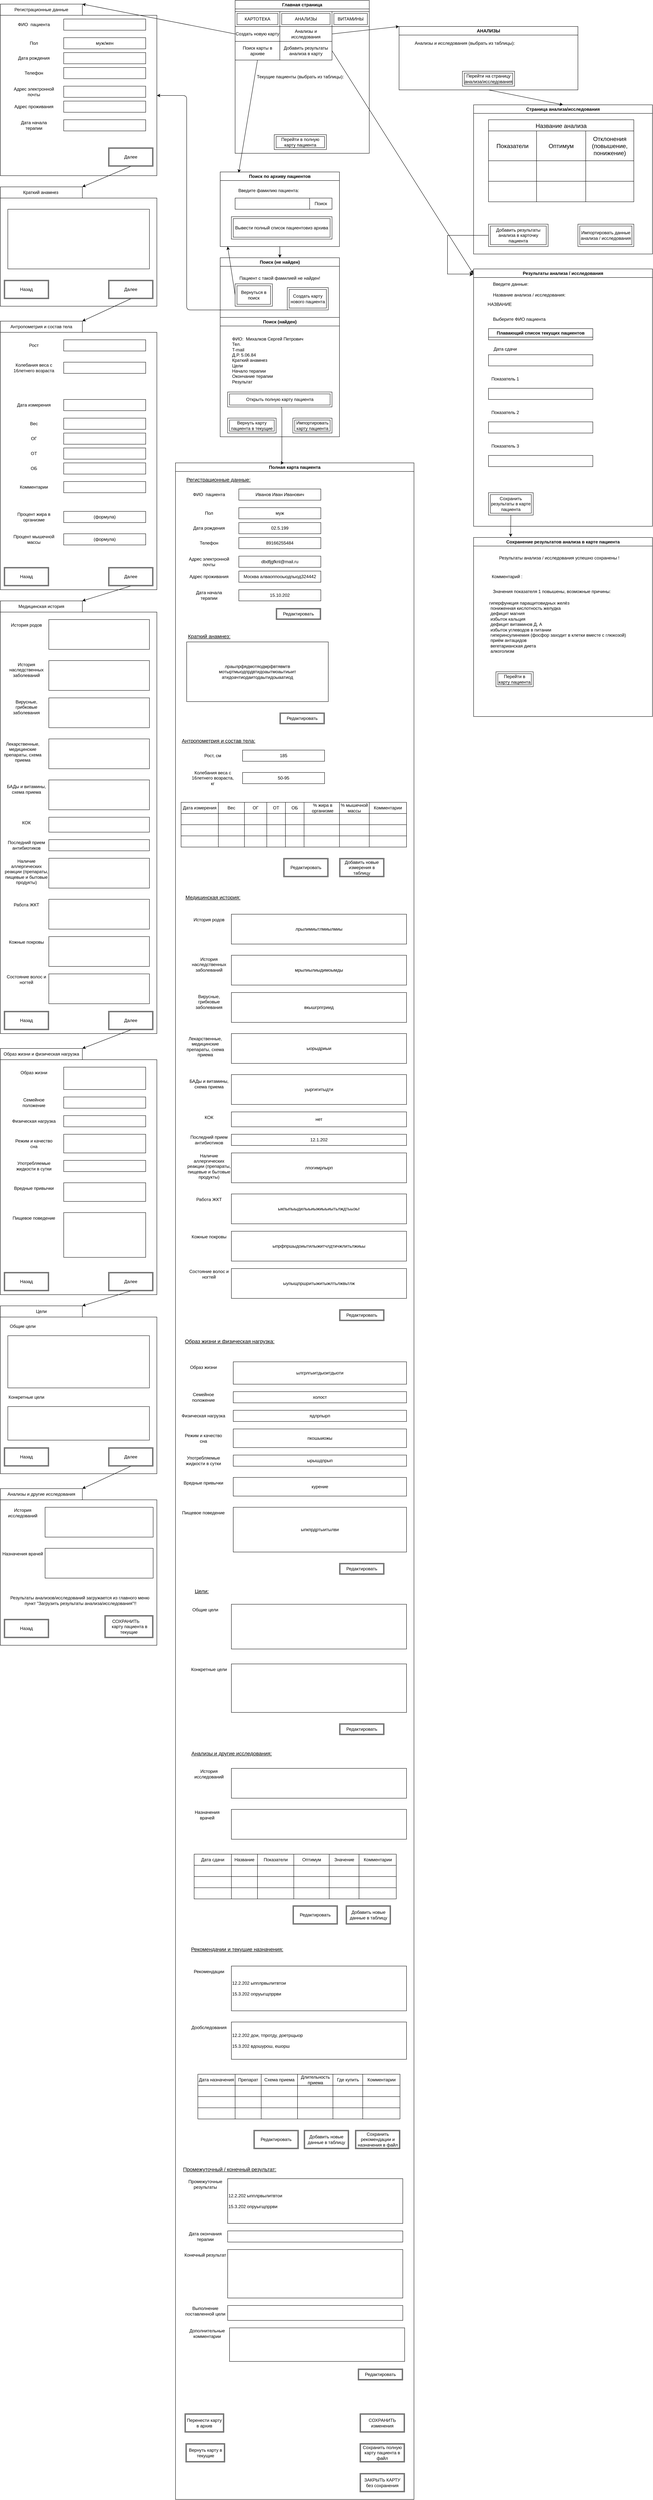 <mxfile>
    <diagram name="Page-1" id="aqPzX4gXtrEISmCtvPNe">
        <mxGraphModel dx="3477" dy="470" grid="1" gridSize="10" guides="1" tooltips="1" connect="1" arrows="1" fold="1" page="1" pageScale="1" pageWidth="1169" pageHeight="1654" math="0" shadow="0">
            <root>
                <mxCell id="0"/>
                <mxCell id="1" parent="0"/>
                <mxCell id="NiTvjPzEp1reudwS7L_G-2" value="Главная страница" style="swimlane;whiteSpace=wrap;html=1;" parent="1" vertex="1">
                    <mxGeometry x="-1240" width="360" height="410" as="geometry"/>
                </mxCell>
                <mxCell id="NiTvjPzEp1reudwS7L_G-3" value="КАРТОТЕКА" style="shape=ext;margin=3;double=1;whiteSpace=wrap;html=1;align=center;" parent="NiTvjPzEp1reudwS7L_G-2" vertex="1">
                    <mxGeometry y="30" width="120" height="40" as="geometry"/>
                </mxCell>
                <mxCell id="NiTvjPzEp1reudwS7L_G-4" value="АНАЛИЗЫ" style="shape=ext;margin=3;double=1;whiteSpace=wrap;html=1;align=center;" parent="NiTvjPzEp1reudwS7L_G-2" vertex="1">
                    <mxGeometry x="120" y="30" width="140" height="40" as="geometry"/>
                </mxCell>
                <mxCell id="NiTvjPzEp1reudwS7L_G-5" value="ВИТАМИНЫ" style="shape=ext;margin=3;double=1;whiteSpace=wrap;html=1;align=center;" parent="NiTvjPzEp1reudwS7L_G-2" vertex="1">
                    <mxGeometry x="260" y="30" width="100" height="40" as="geometry"/>
                </mxCell>
                <mxCell id="4" value="Поиск карты в архиве" style="rounded=0;whiteSpace=wrap;html=1;" parent="NiTvjPzEp1reudwS7L_G-2" vertex="1">
                    <mxGeometry y="110" width="120" height="50" as="geometry"/>
                </mxCell>
                <mxCell id="5" value="Создать новую карту" style="rounded=0;whiteSpace=wrap;html=1;" parent="NiTvjPzEp1reudwS7L_G-2" vertex="1">
                    <mxGeometry y="70" width="120" height="40" as="geometry"/>
                </mxCell>
                <mxCell id="6" value="Анализы и исследования" style="rounded=0;whiteSpace=wrap;html=1;" parent="NiTvjPzEp1reudwS7L_G-2" vertex="1">
                    <mxGeometry x="120" y="70" width="140" height="40" as="geometry"/>
                </mxCell>
                <mxCell id="7" value="Добавить результаты анализа в карту" style="rounded=0;whiteSpace=wrap;html=1;" parent="NiTvjPzEp1reudwS7L_G-2" vertex="1">
                    <mxGeometry x="120" y="110" width="140" height="50" as="geometry"/>
                </mxCell>
                <mxCell id="NiTvjPzEp1reudwS7L_G-8" value="Текущие пациенты (выбрать из таблицы):" style="text;html=1;strokeColor=none;fillColor=none;align=center;verticalAlign=middle;whiteSpace=wrap;rounded=0;" parent="NiTvjPzEp1reudwS7L_G-2" vertex="1">
                    <mxGeometry x="40" y="190" width="270" height="30" as="geometry"/>
                </mxCell>
                <mxCell id="368" value="Перейти в полную карту пациента" style="shape=ext;margin=3;double=1;whiteSpace=wrap;html=1;align=center;" vertex="1" parent="NiTvjPzEp1reudwS7L_G-2">
                    <mxGeometry x="105" y="360" width="140" height="40" as="geometry"/>
                </mxCell>
                <mxCell id="142" style="edgeStyle=none;html=1;exitX=0.5;exitY=1;exitDx=0;exitDy=0;entryX=0.5;entryY=0;entryDx=0;entryDy=0;" parent="1" source="NiTvjPzEp1reudwS7L_G-43" target="NiTvjPzEp1reudwS7L_G-51" edge="1">
                    <mxGeometry relative="1" as="geometry"/>
                </mxCell>
                <mxCell id="NiTvjPzEp1reudwS7L_G-43" value="Поиск по архиву пациентов" style="swimlane;whiteSpace=wrap;html=1;" parent="1" vertex="1">
                    <mxGeometry x="-1280" y="460" width="320" height="200" as="geometry"/>
                </mxCell>
                <mxCell id="NiTvjPzEp1reudwS7L_G-44" value="Введите фамилию пациента:" style="text;html=1;strokeColor=none;fillColor=none;align=center;verticalAlign=middle;whiteSpace=wrap;rounded=0;" parent="NiTvjPzEp1reudwS7L_G-43" vertex="1">
                    <mxGeometry x="20" y="35" width="220" height="30" as="geometry"/>
                </mxCell>
                <mxCell id="NiTvjPzEp1reudwS7L_G-45" value="" style="rounded=0;whiteSpace=wrap;html=1;" parent="NiTvjPzEp1reudwS7L_G-43" vertex="1">
                    <mxGeometry x="40" y="70" width="200" height="30" as="geometry"/>
                </mxCell>
                <mxCell id="NiTvjPzEp1reudwS7L_G-48" value="" style="rounded=0;whiteSpace=wrap;html=1;" parent="NiTvjPzEp1reudwS7L_G-43" vertex="1">
                    <mxGeometry x="240" y="70" width="60" height="30" as="geometry"/>
                </mxCell>
                <mxCell id="NiTvjPzEp1reudwS7L_G-49" value="Поиск" style="text;html=1;strokeColor=none;fillColor=none;align=center;verticalAlign=middle;whiteSpace=wrap;rounded=0;" parent="NiTvjPzEp1reudwS7L_G-43" vertex="1">
                    <mxGeometry x="240" y="70" width="60" height="30" as="geometry"/>
                </mxCell>
                <mxCell id="146" value="Вывести полный список пациентовиз архива" style="shape=ext;margin=3;double=1;whiteSpace=wrap;html=1;align=center;" parent="NiTvjPzEp1reudwS7L_G-43" vertex="1">
                    <mxGeometry x="30" y="120" width="270" height="60" as="geometry"/>
                </mxCell>
                <mxCell id="NiTvjPzEp1reudwS7L_G-51" value="Поиск (не найден)" style="swimlane;whiteSpace=wrap;html=1;" parent="1" vertex="1">
                    <mxGeometry x="-1280" y="690" width="320" height="160" as="geometry"/>
                </mxCell>
                <mxCell id="NiTvjPzEp1reudwS7L_G-52" value="Пациент с такой фамилией не найден!" style="text;html=1;strokeColor=none;fillColor=none;align=center;verticalAlign=middle;whiteSpace=wrap;rounded=0;" parent="NiTvjPzEp1reudwS7L_G-51" vertex="1">
                    <mxGeometry x="40" y="40" width="240" height="30" as="geometry"/>
                </mxCell>
                <mxCell id="NiTvjPzEp1reudwS7L_G-53" value="Вернуться в поиск" style="shape=ext;margin=3;double=1;whiteSpace=wrap;html=1;align=center;" parent="NiTvjPzEp1reudwS7L_G-51" vertex="1">
                    <mxGeometry x="40" y="70" width="100" height="60" as="geometry"/>
                </mxCell>
                <mxCell id="NiTvjPzEp1reudwS7L_G-54" value="Создать карту нового пациента" style="shape=ext;margin=3;double=1;whiteSpace=wrap;html=1;align=center;" parent="NiTvjPzEp1reudwS7L_G-51" vertex="1">
                    <mxGeometry x="180" y="80" width="110" height="60" as="geometry"/>
                </mxCell>
                <mxCell id="NiTvjPzEp1reudwS7L_G-57" value="Поиск (найден)" style="swimlane;whiteSpace=wrap;html=1;" parent="1" vertex="1">
                    <mxGeometry x="-1280" y="850" width="320" height="320" as="geometry"/>
                </mxCell>
                <mxCell id="NiTvjPzEp1reudwS7L_G-58" value="ФИО:&amp;nbsp; Михалков Сергей Петрович&lt;br&gt;Тел.&lt;br&gt;T-mail&lt;br&gt;Д.Р. 5.06.84&lt;br&gt;Краткий анамнез&lt;br&gt;Цели&lt;br&gt;Начало терапии&lt;br&gt;Окончание терапии&lt;br&gt;Результат" style="text;html=1;strokeColor=none;fillColor=none;align=left;verticalAlign=middle;whiteSpace=wrap;rounded=0;" parent="NiTvjPzEp1reudwS7L_G-57" vertex="1">
                    <mxGeometry x="30" y="40" width="270" height="150" as="geometry"/>
                </mxCell>
                <mxCell id="NiTvjPzEp1reudwS7L_G-59" value="Открыть полную карту пациента" style="shape=ext;margin=3;double=1;whiteSpace=wrap;html=1;align=center;" parent="NiTvjPzEp1reudwS7L_G-57" vertex="1">
                    <mxGeometry x="20" y="200" width="280" height="40" as="geometry"/>
                </mxCell>
                <mxCell id="NiTvjPzEp1reudwS7L_G-61" value="Вернуть карту пациента в текущие" style="shape=ext;margin=3;double=1;whiteSpace=wrap;html=1;align=center;" parent="NiTvjPzEp1reudwS7L_G-57" vertex="1">
                    <mxGeometry x="20" y="270" width="130" height="40" as="geometry"/>
                </mxCell>
                <mxCell id="NiTvjPzEp1reudwS7L_G-62" value="Импортировать карту пациента" style="shape=ext;margin=3;double=1;whiteSpace=wrap;html=1;align=center;" parent="NiTvjPzEp1reudwS7L_G-57" vertex="1">
                    <mxGeometry x="195" y="270" width="105" height="40" as="geometry"/>
                </mxCell>
                <mxCell id="NiTvjPzEp1reudwS7L_G-67" value="Полная карта пациента" style="swimlane;whiteSpace=wrap;html=1;" parent="1" vertex="1">
                    <mxGeometry x="-1400" y="1240" width="640" height="5460" as="geometry"/>
                </mxCell>
                <mxCell id="149" value="Регистрационные данные:" style="text;html=1;align=center;verticalAlign=middle;resizable=0;points=[];autosize=1;strokeColor=none;fillColor=none;fontStyle=4;fontSize=14;" parent="NiTvjPzEp1reudwS7L_G-67" vertex="1">
                    <mxGeometry x="15" y="30" width="200" height="30" as="geometry"/>
                </mxCell>
                <mxCell id="150" value="Иванов Иван Иванович" style="whiteSpace=wrap;html=1;" parent="NiTvjPzEp1reudwS7L_G-67" vertex="1">
                    <mxGeometry x="170" y="70" width="220" height="30" as="geometry"/>
                </mxCell>
                <mxCell id="151" value="ФИО&amp;nbsp; пациента" style="text;strokeColor=none;align=center;fillColor=none;html=1;verticalAlign=middle;whiteSpace=wrap;rounded=0;" parent="NiTvjPzEp1reudwS7L_G-67" vertex="1">
                    <mxGeometry x="30" y="70" width="120" height="30" as="geometry"/>
                </mxCell>
                <mxCell id="152" value="02.5.199" style="whiteSpace=wrap;html=1;" parent="NiTvjPzEp1reudwS7L_G-67" vertex="1">
                    <mxGeometry x="170" y="160" width="220" height="30" as="geometry"/>
                </mxCell>
                <mxCell id="153" value="Дата рождения" style="text;strokeColor=none;align=center;fillColor=none;html=1;verticalAlign=middle;whiteSpace=wrap;rounded=0;" parent="NiTvjPzEp1reudwS7L_G-67" vertex="1">
                    <mxGeometry x="30" y="160" width="120" height="30" as="geometry"/>
                </mxCell>
                <mxCell id="154" value="89166255484" style="whiteSpace=wrap;html=1;" parent="NiTvjPzEp1reudwS7L_G-67" vertex="1">
                    <mxGeometry x="170" y="200" width="220" height="30" as="geometry"/>
                </mxCell>
                <mxCell id="155" value="Телефон" style="text;strokeColor=none;align=center;fillColor=none;html=1;verticalAlign=middle;whiteSpace=wrap;rounded=0;" parent="NiTvjPzEp1reudwS7L_G-67" vertex="1">
                    <mxGeometry x="30" y="200" width="120" height="30" as="geometry"/>
                </mxCell>
                <mxCell id="156" value="dbdfjgfknl@mail.ru" style="whiteSpace=wrap;html=1;" parent="NiTvjPzEp1reudwS7L_G-67" vertex="1">
                    <mxGeometry x="170" y="250" width="220" height="30" as="geometry"/>
                </mxCell>
                <mxCell id="157" value="Адрес электронной почты" style="text;strokeColor=none;align=center;fillColor=none;html=1;verticalAlign=middle;whiteSpace=wrap;rounded=0;" parent="NiTvjPzEp1reudwS7L_G-67" vertex="1">
                    <mxGeometry x="30" y="250" width="120" height="30" as="geometry"/>
                </mxCell>
                <mxCell id="158" value="Москва алваоппооыодпыод324442" style="whiteSpace=wrap;html=1;" parent="NiTvjPzEp1reudwS7L_G-67" vertex="1">
                    <mxGeometry x="170" y="290" width="220" height="30" as="geometry"/>
                </mxCell>
                <mxCell id="159" value="Адрес проживания" style="text;strokeColor=none;align=center;fillColor=none;html=1;verticalAlign=middle;whiteSpace=wrap;rounded=0;" parent="NiTvjPzEp1reudwS7L_G-67" vertex="1">
                    <mxGeometry x="30" y="290" width="120" height="30" as="geometry"/>
                </mxCell>
                <mxCell id="160" value="муж" style="whiteSpace=wrap;html=1;" parent="NiTvjPzEp1reudwS7L_G-67" vertex="1">
                    <mxGeometry x="170" y="120" width="220" height="30" as="geometry"/>
                </mxCell>
                <mxCell id="161" value="Пол" style="text;strokeColor=none;align=center;fillColor=none;html=1;verticalAlign=middle;whiteSpace=wrap;rounded=0;" parent="NiTvjPzEp1reudwS7L_G-67" vertex="1">
                    <mxGeometry x="30" y="120" width="120" height="30" as="geometry"/>
                </mxCell>
                <mxCell id="162" value="15.10.202" style="whiteSpace=wrap;html=1;" parent="NiTvjPzEp1reudwS7L_G-67" vertex="1">
                    <mxGeometry x="170" y="340" width="220" height="30" as="geometry"/>
                </mxCell>
                <mxCell id="163" value="Дата начала терапии" style="text;strokeColor=none;align=center;fillColor=none;html=1;verticalAlign=middle;whiteSpace=wrap;rounded=0;" parent="NiTvjPzEp1reudwS7L_G-67" vertex="1">
                    <mxGeometry x="30" y="340" width="120" height="30" as="geometry"/>
                </mxCell>
                <mxCell id="165" value="Редактировать" style="shape=ext;double=1;rounded=0;whiteSpace=wrap;html=1;" parent="NiTvjPzEp1reudwS7L_G-67" vertex="1">
                    <mxGeometry x="270" y="390" width="120" height="30" as="geometry"/>
                </mxCell>
                <mxCell id="166" value="Краткий анамнез:" style="text;html=1;align=center;verticalAlign=middle;resizable=0;points=[];autosize=1;strokeColor=none;fillColor=none;fontStyle=4;fontSize=14;" parent="NiTvjPzEp1reudwS7L_G-67" vertex="1">
                    <mxGeometry x="20" y="450" width="140" height="30" as="geometry"/>
                </mxCell>
                <mxCell id="167" value="лраылрфядмотяодмрфвтявмтв&lt;br&gt;мотыртмыодпрдвтидоаытмоаытиыит&lt;br&gt;атидоачтиодаитодаытидоыаатиод" style="whiteSpace=wrap;html=1;" parent="NiTvjPzEp1reudwS7L_G-67" vertex="1">
                    <mxGeometry x="30" y="480" width="380" height="160" as="geometry"/>
                </mxCell>
                <mxCell id="168" value="Редактировать" style="shape=ext;double=1;rounded=0;whiteSpace=wrap;html=1;" parent="NiTvjPzEp1reudwS7L_G-67" vertex="1">
                    <mxGeometry x="280" y="670" width="120" height="30" as="geometry"/>
                </mxCell>
                <mxCell id="169" value="Антропометрия и состав тела:" style="text;html=1;align=center;verticalAlign=middle;resizable=0;points=[];autosize=1;strokeColor=none;fillColor=none;fontStyle=4;fontSize=14;" parent="NiTvjPzEp1reudwS7L_G-67" vertex="1">
                    <mxGeometry x="5" y="730" width="220" height="30" as="geometry"/>
                </mxCell>
                <mxCell id="170" value="" style="whiteSpace=wrap;html=1;" parent="NiTvjPzEp1reudwS7L_G-67" vertex="1">
                    <mxGeometry x="115" y="910" width="70" height="30" as="geometry"/>
                </mxCell>
                <mxCell id="171" value="Вес" style="text;strokeColor=none;align=center;fillColor=none;html=1;verticalAlign=middle;whiteSpace=wrap;rounded=0;" parent="NiTvjPzEp1reudwS7L_G-67" vertex="1">
                    <mxGeometry x="115" y="910" width="70" height="30" as="geometry"/>
                </mxCell>
                <mxCell id="172" value="185" style="whiteSpace=wrap;html=1;" parent="NiTvjPzEp1reudwS7L_G-67" vertex="1">
                    <mxGeometry x="180" y="770" width="220" height="30" as="geometry"/>
                </mxCell>
                <mxCell id="173" value="Рост, см" style="text;strokeColor=none;align=center;fillColor=none;html=1;verticalAlign=middle;whiteSpace=wrap;rounded=0;" parent="NiTvjPzEp1reudwS7L_G-67" vertex="1">
                    <mxGeometry x="40" y="770" width="120" height="30" as="geometry"/>
                </mxCell>
                <mxCell id="174" value="" style="whiteSpace=wrap;html=1;" parent="NiTvjPzEp1reudwS7L_G-67" vertex="1">
                    <mxGeometry x="15" y="910" width="100" height="30" as="geometry"/>
                </mxCell>
                <mxCell id="175" value="Дата измерения" style="text;strokeColor=none;align=center;fillColor=none;html=1;verticalAlign=middle;whiteSpace=wrap;rounded=0;" parent="NiTvjPzEp1reudwS7L_G-67" vertex="1">
                    <mxGeometry x="5" y="910" width="120" height="30" as="geometry"/>
                </mxCell>
                <mxCell id="176" value="50-95" style="whiteSpace=wrap;html=1;" parent="NiTvjPzEp1reudwS7L_G-67" vertex="1">
                    <mxGeometry x="180" y="830" width="220" height="30" as="geometry"/>
                </mxCell>
                <mxCell id="177" value="Колебания веса с 16летнего возраста, кг" style="text;strokeColor=none;align=center;fillColor=none;html=1;verticalAlign=middle;whiteSpace=wrap;rounded=0;" parent="NiTvjPzEp1reudwS7L_G-67" vertex="1">
                    <mxGeometry x="40" y="830" width="120" height="30" as="geometry"/>
                </mxCell>
                <mxCell id="178" value="" style="whiteSpace=wrap;html=1;" parent="NiTvjPzEp1reudwS7L_G-67" vertex="1">
                    <mxGeometry x="185" y="910" width="60" height="30" as="geometry"/>
                </mxCell>
                <mxCell id="179" value="ОГ" style="text;strokeColor=none;align=center;fillColor=none;html=1;verticalAlign=middle;whiteSpace=wrap;rounded=0;" parent="NiTvjPzEp1reudwS7L_G-67" vertex="1">
                    <mxGeometry x="185" y="910" width="60" height="30" as="geometry"/>
                </mxCell>
                <mxCell id="180" value="" style="whiteSpace=wrap;html=1;" parent="NiTvjPzEp1reudwS7L_G-67" vertex="1">
                    <mxGeometry x="245" y="910" width="50" height="30" as="geometry"/>
                </mxCell>
                <mxCell id="181" value="ОТ" style="text;strokeColor=none;align=center;fillColor=none;html=1;verticalAlign=middle;whiteSpace=wrap;rounded=0;" parent="NiTvjPzEp1reudwS7L_G-67" vertex="1">
                    <mxGeometry x="245" y="910" width="50" height="30" as="geometry"/>
                </mxCell>
                <mxCell id="182" value="" style="whiteSpace=wrap;html=1;" parent="NiTvjPzEp1reudwS7L_G-67" vertex="1">
                    <mxGeometry x="295" y="910" width="50" height="30" as="geometry"/>
                </mxCell>
                <mxCell id="183" value="ОБ" style="text;strokeColor=none;align=center;fillColor=none;html=1;verticalAlign=middle;whiteSpace=wrap;rounded=0;" parent="NiTvjPzEp1reudwS7L_G-67" vertex="1">
                    <mxGeometry x="295" y="910" width="50" height="30" as="geometry"/>
                </mxCell>
                <mxCell id="184" value="" style="whiteSpace=wrap;html=1;" parent="NiTvjPzEp1reudwS7L_G-67" vertex="1">
                    <mxGeometry x="520" y="910" width="100" height="30" as="geometry"/>
                </mxCell>
                <mxCell id="185" value="Комментарии" style="text;strokeColor=none;align=center;fillColor=none;html=1;verticalAlign=middle;whiteSpace=wrap;rounded=0;" parent="NiTvjPzEp1reudwS7L_G-67" vertex="1">
                    <mxGeometry x="520" y="910" width="100" height="30" as="geometry"/>
                </mxCell>
                <mxCell id="186" value="" style="whiteSpace=wrap;html=1;" parent="NiTvjPzEp1reudwS7L_G-67" vertex="1">
                    <mxGeometry x="345" y="910" width="95" height="30" as="geometry"/>
                </mxCell>
                <mxCell id="187" value="% жира в организме" style="text;strokeColor=none;align=center;fillColor=none;html=1;verticalAlign=middle;whiteSpace=wrap;rounded=0;" parent="NiTvjPzEp1reudwS7L_G-67" vertex="1">
                    <mxGeometry x="350" y="910" width="90" height="30" as="geometry"/>
                </mxCell>
                <mxCell id="188" value="" style="whiteSpace=wrap;html=1;" parent="NiTvjPzEp1reudwS7L_G-67" vertex="1">
                    <mxGeometry x="440" y="910" width="80" height="30" as="geometry"/>
                </mxCell>
                <mxCell id="189" value="% мышечной массы" style="text;strokeColor=none;align=center;fillColor=none;html=1;verticalAlign=middle;whiteSpace=wrap;rounded=0;" parent="NiTvjPzEp1reudwS7L_G-67" vertex="1">
                    <mxGeometry x="440" y="910" width="80" height="30" as="geometry"/>
                </mxCell>
                <mxCell id="190" value="" style="whiteSpace=wrap;html=1;" parent="NiTvjPzEp1reudwS7L_G-67" vertex="1">
                    <mxGeometry x="115" y="940" width="70" height="30" as="geometry"/>
                </mxCell>
                <mxCell id="192" value="" style="whiteSpace=wrap;html=1;" parent="NiTvjPzEp1reudwS7L_G-67" vertex="1">
                    <mxGeometry x="15" y="940" width="100" height="30" as="geometry"/>
                </mxCell>
                <mxCell id="194" value="" style="whiteSpace=wrap;html=1;" parent="NiTvjPzEp1reudwS7L_G-67" vertex="1">
                    <mxGeometry x="185" y="940" width="60" height="30" as="geometry"/>
                </mxCell>
                <mxCell id="196" value="" style="whiteSpace=wrap;html=1;" parent="NiTvjPzEp1reudwS7L_G-67" vertex="1">
                    <mxGeometry x="245" y="940" width="50" height="30" as="geometry"/>
                </mxCell>
                <mxCell id="198" value="" style="whiteSpace=wrap;html=1;" parent="NiTvjPzEp1reudwS7L_G-67" vertex="1">
                    <mxGeometry x="295" y="940" width="50" height="30" as="geometry"/>
                </mxCell>
                <mxCell id="200" value="" style="whiteSpace=wrap;html=1;" parent="NiTvjPzEp1reudwS7L_G-67" vertex="1">
                    <mxGeometry x="520" y="940" width="100" height="30" as="geometry"/>
                </mxCell>
                <mxCell id="202" value="" style="whiteSpace=wrap;html=1;" parent="NiTvjPzEp1reudwS7L_G-67" vertex="1">
                    <mxGeometry x="115" y="970" width="70" height="30" as="geometry"/>
                </mxCell>
                <mxCell id="203" value="" style="whiteSpace=wrap;html=1;" parent="NiTvjPzEp1reudwS7L_G-67" vertex="1">
                    <mxGeometry x="15" y="970" width="100" height="30" as="geometry"/>
                </mxCell>
                <mxCell id="204" value="" style="whiteSpace=wrap;html=1;" parent="NiTvjPzEp1reudwS7L_G-67" vertex="1">
                    <mxGeometry x="185" y="970" width="60" height="30" as="geometry"/>
                </mxCell>
                <mxCell id="205" value="" style="whiteSpace=wrap;html=1;" parent="NiTvjPzEp1reudwS7L_G-67" vertex="1">
                    <mxGeometry x="245" y="970" width="50" height="30" as="geometry"/>
                </mxCell>
                <mxCell id="206" value="" style="whiteSpace=wrap;html=1;" parent="NiTvjPzEp1reudwS7L_G-67" vertex="1">
                    <mxGeometry x="295" y="970" width="50" height="30" as="geometry"/>
                </mxCell>
                <mxCell id="207" value="" style="whiteSpace=wrap;html=1;" parent="NiTvjPzEp1reudwS7L_G-67" vertex="1">
                    <mxGeometry x="520" y="970" width="100" height="30" as="geometry"/>
                </mxCell>
                <mxCell id="208" value="" style="whiteSpace=wrap;html=1;" parent="NiTvjPzEp1reudwS7L_G-67" vertex="1">
                    <mxGeometry x="115" y="1000" width="70" height="30" as="geometry"/>
                </mxCell>
                <mxCell id="209" value="" style="whiteSpace=wrap;html=1;" parent="NiTvjPzEp1reudwS7L_G-67" vertex="1">
                    <mxGeometry x="15" y="1000" width="100" height="30" as="geometry"/>
                </mxCell>
                <mxCell id="210" value="" style="whiteSpace=wrap;html=1;" parent="NiTvjPzEp1reudwS7L_G-67" vertex="1">
                    <mxGeometry x="185" y="1000" width="60" height="30" as="geometry"/>
                </mxCell>
                <mxCell id="211" value="" style="whiteSpace=wrap;html=1;" parent="NiTvjPzEp1reudwS7L_G-67" vertex="1">
                    <mxGeometry x="245" y="1000" width="50" height="30" as="geometry"/>
                </mxCell>
                <mxCell id="212" value="" style="whiteSpace=wrap;html=1;" parent="NiTvjPzEp1reudwS7L_G-67" vertex="1">
                    <mxGeometry x="295" y="1000" width="50" height="30" as="geometry"/>
                </mxCell>
                <mxCell id="213" value="" style="whiteSpace=wrap;html=1;" parent="NiTvjPzEp1reudwS7L_G-67" vertex="1">
                    <mxGeometry x="520" y="1000" width="100" height="30" as="geometry"/>
                </mxCell>
                <mxCell id="214" value="" style="whiteSpace=wrap;html=1;" parent="NiTvjPzEp1reudwS7L_G-67" vertex="1">
                    <mxGeometry x="345" y="940" width="95" height="30" as="geometry"/>
                </mxCell>
                <mxCell id="215" value="" style="whiteSpace=wrap;html=1;" parent="NiTvjPzEp1reudwS7L_G-67" vertex="1">
                    <mxGeometry x="345" y="970" width="95" height="30" as="geometry"/>
                </mxCell>
                <mxCell id="216" value="" style="whiteSpace=wrap;html=1;" parent="NiTvjPzEp1reudwS7L_G-67" vertex="1">
                    <mxGeometry x="345" y="1000" width="95" height="30" as="geometry"/>
                </mxCell>
                <mxCell id="217" value="" style="whiteSpace=wrap;html=1;" parent="NiTvjPzEp1reudwS7L_G-67" vertex="1">
                    <mxGeometry x="440" y="940" width="80" height="30" as="geometry"/>
                </mxCell>
                <mxCell id="218" value="" style="whiteSpace=wrap;html=1;" parent="NiTvjPzEp1reudwS7L_G-67" vertex="1">
                    <mxGeometry x="440" y="970" width="80" height="30" as="geometry"/>
                </mxCell>
                <mxCell id="219" value="" style="whiteSpace=wrap;html=1;" parent="NiTvjPzEp1reudwS7L_G-67" vertex="1">
                    <mxGeometry x="440" y="1000" width="80" height="30" as="geometry"/>
                </mxCell>
                <mxCell id="220" value="Добавить новые измерения в таблицу" style="shape=ext;double=1;rounded=0;whiteSpace=wrap;html=1;" parent="NiTvjPzEp1reudwS7L_G-67" vertex="1">
                    <mxGeometry x="440" y="1060" width="120" height="50" as="geometry"/>
                </mxCell>
                <mxCell id="221" value="Редактировать" style="shape=ext;double=1;rounded=0;whiteSpace=wrap;html=1;" parent="NiTvjPzEp1reudwS7L_G-67" vertex="1">
                    <mxGeometry x="290" y="1060" width="120" height="50" as="geometry"/>
                </mxCell>
                <mxCell id="222" value="лрылимиытлмиылмиы" style="whiteSpace=wrap;html=1;" parent="NiTvjPzEp1reudwS7L_G-67" vertex="1">
                    <mxGeometry x="150" y="1210" width="470" height="80" as="geometry"/>
                </mxCell>
                <mxCell id="223" value="История родов" style="text;strokeColor=none;align=center;fillColor=none;html=1;verticalAlign=middle;whiteSpace=wrap;rounded=0;" parent="NiTvjPzEp1reudwS7L_G-67" vertex="1">
                    <mxGeometry x="30" y="1210" width="120" height="30" as="geometry"/>
                </mxCell>
                <mxCell id="224" value="мрылиылиыдимоымды" style="whiteSpace=wrap;html=1;" parent="NiTvjPzEp1reudwS7L_G-67" vertex="1">
                    <mxGeometry x="150" y="1320" width="470" height="80" as="geometry"/>
                </mxCell>
                <mxCell id="225" value="История наследственных заболеваний" style="text;strokeColor=none;align=center;fillColor=none;html=1;verticalAlign=middle;whiteSpace=wrap;rounded=0;" parent="NiTvjPzEp1reudwS7L_G-67" vertex="1">
                    <mxGeometry x="30" y="1330" width="120" height="30" as="geometry"/>
                </mxCell>
                <mxCell id="226" value="вкышгрпгриид" style="whiteSpace=wrap;html=1;" parent="NiTvjPzEp1reudwS7L_G-67" vertex="1">
                    <mxGeometry x="150" y="1420" width="470" height="80" as="geometry"/>
                </mxCell>
                <mxCell id="227" value="Вирусные, грибковые заболевания" style="text;strokeColor=none;align=center;fillColor=none;html=1;verticalAlign=middle;whiteSpace=wrap;rounded=0;" parent="NiTvjPzEp1reudwS7L_G-67" vertex="1">
                    <mxGeometry x="30" y="1430" width="120" height="30" as="geometry"/>
                </mxCell>
                <mxCell id="228" value="ыорыдриыи" style="whiteSpace=wrap;html=1;" parent="NiTvjPzEp1reudwS7L_G-67" vertex="1">
                    <mxGeometry x="150" y="1530" width="470" height="80" as="geometry"/>
                </mxCell>
                <mxCell id="229" value="Лекарственные, медицинские препараты, схема приема" style="text;strokeColor=none;align=center;fillColor=none;html=1;verticalAlign=middle;whiteSpace=wrap;rounded=0;" parent="NiTvjPzEp1reudwS7L_G-67" vertex="1">
                    <mxGeometry x="20" y="1550" width="120" height="30" as="geometry"/>
                </mxCell>
                <mxCell id="230" value="уыргигитыдти" style="whiteSpace=wrap;html=1;" parent="NiTvjPzEp1reudwS7L_G-67" vertex="1">
                    <mxGeometry x="150" y="1640" width="470" height="80" as="geometry"/>
                </mxCell>
                <mxCell id="231" value="БАДы и витамины, схема приема" style="text;strokeColor=none;align=center;fillColor=none;html=1;verticalAlign=middle;whiteSpace=wrap;rounded=0;" parent="NiTvjPzEp1reudwS7L_G-67" vertex="1">
                    <mxGeometry x="30" y="1650" width="120" height="30" as="geometry"/>
                </mxCell>
                <mxCell id="232" value="нет" style="whiteSpace=wrap;html=1;" parent="NiTvjPzEp1reudwS7L_G-67" vertex="1">
                    <mxGeometry x="150" y="1740" width="470" height="40" as="geometry"/>
                </mxCell>
                <mxCell id="233" value="КОК" style="text;strokeColor=none;align=center;fillColor=none;html=1;verticalAlign=middle;whiteSpace=wrap;rounded=0;" parent="NiTvjPzEp1reudwS7L_G-67" vertex="1">
                    <mxGeometry x="30" y="1740" width="120" height="30" as="geometry"/>
                </mxCell>
                <mxCell id="234" value="12.1.202" style="whiteSpace=wrap;html=1;" parent="NiTvjPzEp1reudwS7L_G-67" vertex="1">
                    <mxGeometry x="150" y="1800" width="470" height="30" as="geometry"/>
                </mxCell>
                <mxCell id="235" value="Последний прием антибиотиков" style="text;strokeColor=none;align=center;fillColor=none;html=1;verticalAlign=middle;whiteSpace=wrap;rounded=0;" parent="NiTvjPzEp1reudwS7L_G-67" vertex="1">
                    <mxGeometry x="30" y="1800" width="120" height="30" as="geometry"/>
                </mxCell>
                <mxCell id="236" value="лпогимрлырп" style="whiteSpace=wrap;html=1;" parent="NiTvjPzEp1reudwS7L_G-67" vertex="1">
                    <mxGeometry x="150" y="1850" width="470" height="80" as="geometry"/>
                </mxCell>
                <mxCell id="237" value="Наличие аллергических реакции (препараты, пищевые и бытовые продукты)" style="text;strokeColor=none;align=center;fillColor=none;html=1;verticalAlign=middle;whiteSpace=wrap;rounded=0;" parent="NiTvjPzEp1reudwS7L_G-67" vertex="1">
                    <mxGeometry x="30" y="1871" width="120" height="30" as="geometry"/>
                </mxCell>
                <mxCell id="238" value="ыкпыпыыдилыьиыжиыьиытьлждтьыэьт" style="whiteSpace=wrap;html=1;" parent="NiTvjPzEp1reudwS7L_G-67" vertex="1">
                    <mxGeometry x="150" y="1960" width="470" height="80" as="geometry"/>
                </mxCell>
                <mxCell id="239" value="Работа ЖКТ" style="text;strokeColor=none;align=center;fillColor=none;html=1;verticalAlign=middle;whiteSpace=wrap;rounded=0;" parent="NiTvjPzEp1reudwS7L_G-67" vertex="1">
                    <mxGeometry x="30" y="1960" width="120" height="30" as="geometry"/>
                </mxCell>
                <mxCell id="240" value="ыпрфпршыдоиытилыжитчлдтичжлитьлжиьы" style="whiteSpace=wrap;html=1;" parent="NiTvjPzEp1reudwS7L_G-67" vertex="1">
                    <mxGeometry x="150" y="2060" width="470" height="80" as="geometry"/>
                </mxCell>
                <mxCell id="241" value="Кожные покровы" style="text;strokeColor=none;align=center;fillColor=none;html=1;verticalAlign=middle;whiteSpace=wrap;rounded=0;" parent="NiTvjPzEp1reudwS7L_G-67" vertex="1">
                    <mxGeometry x="30" y="2060" width="120" height="30" as="geometry"/>
                </mxCell>
                <mxCell id="242" value="ыупыщпршритыжитыжлтьлжвьтлж" style="whiteSpace=wrap;html=1;" parent="NiTvjPzEp1reudwS7L_G-67" vertex="1">
                    <mxGeometry x="150" y="2160" width="470" height="80" as="geometry"/>
                </mxCell>
                <mxCell id="243" value="Состояние волос и ногтей" style="text;strokeColor=none;align=center;fillColor=none;html=1;verticalAlign=middle;whiteSpace=wrap;rounded=0;" parent="NiTvjPzEp1reudwS7L_G-67" vertex="1">
                    <mxGeometry x="30" y="2160" width="120" height="30" as="geometry"/>
                </mxCell>
                <mxCell id="244" value="Медицинская история:" style="text;html=1;align=center;verticalAlign=middle;resizable=0;points=[];autosize=1;strokeColor=none;fillColor=none;fontStyle=4;fontSize=14;" parent="NiTvjPzEp1reudwS7L_G-67" vertex="1">
                    <mxGeometry x="15" y="1150" width="170" height="30" as="geometry"/>
                </mxCell>
                <mxCell id="245" value="Редактировать" style="shape=ext;double=1;rounded=0;whiteSpace=wrap;html=1;" parent="NiTvjPzEp1reudwS7L_G-67" vertex="1">
                    <mxGeometry x="440" y="2270" width="120" height="30" as="geometry"/>
                </mxCell>
                <mxCell id="246" value="ылгрлгыитдыоитдыоти" style="whiteSpace=wrap;html=1;" parent="NiTvjPzEp1reudwS7L_G-67" vertex="1">
                    <mxGeometry x="155" y="2410" width="465" height="60" as="geometry"/>
                </mxCell>
                <mxCell id="247" value="Образ жизни" style="text;strokeColor=none;align=center;fillColor=none;html=1;verticalAlign=middle;whiteSpace=wrap;rounded=0;" parent="NiTvjPzEp1reudwS7L_G-67" vertex="1">
                    <mxGeometry x="15" y="2410" width="120" height="30" as="geometry"/>
                </mxCell>
                <mxCell id="248" value="холост" style="whiteSpace=wrap;html=1;" parent="NiTvjPzEp1reudwS7L_G-67" vertex="1">
                    <mxGeometry x="155" y="2490" width="465" height="30" as="geometry"/>
                </mxCell>
                <mxCell id="249" value="Семейное положение" style="text;strokeColor=none;align=center;fillColor=none;html=1;verticalAlign=middle;whiteSpace=wrap;rounded=0;" parent="NiTvjPzEp1reudwS7L_G-67" vertex="1">
                    <mxGeometry x="15" y="2490" width="120" height="30" as="geometry"/>
                </mxCell>
                <mxCell id="250" value="ядлрпырп" style="whiteSpace=wrap;html=1;" parent="NiTvjPzEp1reudwS7L_G-67" vertex="1">
                    <mxGeometry x="155" y="2540" width="465" height="30" as="geometry"/>
                </mxCell>
                <mxCell id="251" value="Физическая нагрузка" style="text;strokeColor=none;align=center;fillColor=none;html=1;verticalAlign=middle;whiteSpace=wrap;rounded=0;" parent="NiTvjPzEp1reudwS7L_G-67" vertex="1">
                    <mxGeometry x="15" y="2540" width="120" height="30" as="geometry"/>
                </mxCell>
                <mxCell id="252" value="пкошыиожы" style="whiteSpace=wrap;html=1;" parent="NiTvjPzEp1reudwS7L_G-67" vertex="1">
                    <mxGeometry x="155" y="2590" width="465" height="50" as="geometry"/>
                </mxCell>
                <mxCell id="253" value="Режим и качество сна" style="text;strokeColor=none;align=center;fillColor=none;html=1;verticalAlign=middle;whiteSpace=wrap;rounded=0;" parent="NiTvjPzEp1reudwS7L_G-67" vertex="1">
                    <mxGeometry x="15" y="2600" width="120" height="30" as="geometry"/>
                </mxCell>
                <mxCell id="254" value="ырышдпрып" style="whiteSpace=wrap;html=1;" parent="NiTvjPzEp1reudwS7L_G-67" vertex="1">
                    <mxGeometry x="155" y="2660" width="465" height="30" as="geometry"/>
                </mxCell>
                <mxCell id="255" value="Употребляемые жидкости в сутки" style="text;strokeColor=none;align=center;fillColor=none;html=1;verticalAlign=middle;whiteSpace=wrap;rounded=0;" parent="NiTvjPzEp1reudwS7L_G-67" vertex="1">
                    <mxGeometry x="15" y="2660" width="120" height="30" as="geometry"/>
                </mxCell>
                <mxCell id="256" value="курение" style="whiteSpace=wrap;html=1;" parent="NiTvjPzEp1reudwS7L_G-67" vertex="1">
                    <mxGeometry x="155" y="2720" width="465" height="50" as="geometry"/>
                </mxCell>
                <mxCell id="257" value="Вредные привычки" style="text;strokeColor=none;align=center;fillColor=none;html=1;verticalAlign=middle;whiteSpace=wrap;rounded=0;" parent="NiTvjPzEp1reudwS7L_G-67" vertex="1">
                    <mxGeometry x="15" y="2720" width="120" height="30" as="geometry"/>
                </mxCell>
                <mxCell id="258" value="ыпкпрдртыитылви" style="whiteSpace=wrap;html=1;" parent="NiTvjPzEp1reudwS7L_G-67" vertex="1">
                    <mxGeometry x="155" y="2800" width="465" height="120" as="geometry"/>
                </mxCell>
                <mxCell id="259" value="Пищевое поведение" style="text;strokeColor=none;align=center;fillColor=none;html=1;verticalAlign=middle;whiteSpace=wrap;rounded=0;" parent="NiTvjPzEp1reudwS7L_G-67" vertex="1">
                    <mxGeometry x="15" y="2800" width="120" height="30" as="geometry"/>
                </mxCell>
                <mxCell id="260" value="Образ жизни и физическая нагрузка:" style="text;html=1;align=center;verticalAlign=middle;resizable=0;points=[];autosize=1;strokeColor=none;fillColor=none;fontSize=14;fontStyle=4" parent="NiTvjPzEp1reudwS7L_G-67" vertex="1">
                    <mxGeometry x="15" y="2340" width="260" height="30" as="geometry"/>
                </mxCell>
                <mxCell id="261" value="Редактировать" style="shape=ext;double=1;rounded=0;whiteSpace=wrap;html=1;" parent="NiTvjPzEp1reudwS7L_G-67" vertex="1">
                    <mxGeometry x="440" y="2950" width="120" height="30" as="geometry"/>
                </mxCell>
                <mxCell id="262" value="" style="whiteSpace=wrap;html=1;" parent="NiTvjPzEp1reudwS7L_G-67" vertex="1">
                    <mxGeometry x="150" y="3060" width="470" height="120" as="geometry"/>
                </mxCell>
                <mxCell id="263" value="Общие цели" style="text;strokeColor=none;align=center;fillColor=none;html=1;verticalAlign=middle;whiteSpace=wrap;rounded=0;" parent="NiTvjPzEp1reudwS7L_G-67" vertex="1">
                    <mxGeometry x="30" y="3060" width="100" height="30" as="geometry"/>
                </mxCell>
                <mxCell id="264" value="Конкретные цели" style="text;strokeColor=none;align=center;fillColor=none;html=1;verticalAlign=middle;whiteSpace=wrap;rounded=0;" parent="NiTvjPzEp1reudwS7L_G-67" vertex="1">
                    <mxGeometry x="40" y="3220" width="100" height="30" as="geometry"/>
                </mxCell>
                <mxCell id="265" value="" style="whiteSpace=wrap;html=1;" parent="NiTvjPzEp1reudwS7L_G-67" vertex="1">
                    <mxGeometry x="150" y="3220" width="470" height="130" as="geometry"/>
                </mxCell>
                <mxCell id="266" value="Цели:" style="text;html=1;align=center;verticalAlign=middle;resizable=0;points=[];autosize=1;strokeColor=none;fillColor=none;fontSize=14;fontStyle=4" parent="NiTvjPzEp1reudwS7L_G-67" vertex="1">
                    <mxGeometry x="40" y="3010" width="60" height="30" as="geometry"/>
                </mxCell>
                <mxCell id="267" value="Редактировать" style="shape=ext;double=1;rounded=0;whiteSpace=wrap;html=1;" parent="NiTvjPzEp1reudwS7L_G-67" vertex="1">
                    <mxGeometry x="440" y="3380" width="120" height="30" as="geometry"/>
                </mxCell>
                <mxCell id="268" value="" style="whiteSpace=wrap;html=1;" parent="NiTvjPzEp1reudwS7L_G-67" vertex="1">
                    <mxGeometry x="150" y="3500" width="470" height="80" as="geometry"/>
                </mxCell>
                <mxCell id="269" value="История исследований" style="text;strokeColor=none;align=center;fillColor=none;html=1;verticalAlign=middle;whiteSpace=wrap;rounded=0;" parent="NiTvjPzEp1reudwS7L_G-67" vertex="1">
                    <mxGeometry x="30" y="3500" width="120" height="30" as="geometry"/>
                </mxCell>
                <mxCell id="270" value="" style="whiteSpace=wrap;html=1;" parent="NiTvjPzEp1reudwS7L_G-67" vertex="1">
                    <mxGeometry x="150" y="3610" width="470" height="80" as="geometry"/>
                </mxCell>
                <mxCell id="271" value="Назначения врачей" style="text;strokeColor=none;align=center;fillColor=none;html=1;verticalAlign=middle;whiteSpace=wrap;rounded=0;" parent="NiTvjPzEp1reudwS7L_G-67" vertex="1">
                    <mxGeometry x="30" y="3610" width="110" height="30" as="geometry"/>
                </mxCell>
                <mxCell id="272" value="Анализы и другие исследования:" style="text;html=1;align=center;verticalAlign=middle;resizable=0;points=[];autosize=1;strokeColor=none;fillColor=none;fontSize=14;fontStyle=4" parent="NiTvjPzEp1reudwS7L_G-67" vertex="1">
                    <mxGeometry x="30" y="3445" width="240" height="30" as="geometry"/>
                </mxCell>
                <mxCell id="273" value="" style="whiteSpace=wrap;html=1;" parent="NiTvjPzEp1reudwS7L_G-67" vertex="1">
                    <mxGeometry x="150" y="3730" width="70" height="30" as="geometry"/>
                </mxCell>
                <mxCell id="274" value="Название" style="text;strokeColor=none;align=center;fillColor=none;html=1;verticalAlign=middle;whiteSpace=wrap;rounded=0;" parent="NiTvjPzEp1reudwS7L_G-67" vertex="1">
                    <mxGeometry x="150" y="3730" width="70" height="30" as="geometry"/>
                </mxCell>
                <mxCell id="275" value="" style="whiteSpace=wrap;html=1;" parent="NiTvjPzEp1reudwS7L_G-67" vertex="1">
                    <mxGeometry x="50" y="3730" width="100" height="30" as="geometry"/>
                </mxCell>
                <mxCell id="276" value="Дата сдачи" style="text;strokeColor=none;align=center;fillColor=none;html=1;verticalAlign=middle;whiteSpace=wrap;rounded=0;" parent="NiTvjPzEp1reudwS7L_G-67" vertex="1">
                    <mxGeometry x="40" y="3730" width="120" height="30" as="geometry"/>
                </mxCell>
                <mxCell id="277" value="Показатели" style="whiteSpace=wrap;html=1;" parent="NiTvjPzEp1reudwS7L_G-67" vertex="1">
                    <mxGeometry x="220" y="3730" width="97.5" height="30" as="geometry"/>
                </mxCell>
                <mxCell id="283" value="" style="whiteSpace=wrap;html=1;" parent="NiTvjPzEp1reudwS7L_G-67" vertex="1">
                    <mxGeometry x="492.5" y="3730" width="100" height="30" as="geometry"/>
                </mxCell>
                <mxCell id="284" value="Комментарии" style="text;strokeColor=none;align=center;fillColor=none;html=1;verticalAlign=middle;whiteSpace=wrap;rounded=0;" parent="NiTvjPzEp1reudwS7L_G-67" vertex="1">
                    <mxGeometry x="492.5" y="3730" width="100" height="30" as="geometry"/>
                </mxCell>
                <mxCell id="285" value="Оптимум" style="whiteSpace=wrap;html=1;" parent="NiTvjPzEp1reudwS7L_G-67" vertex="1">
                    <mxGeometry x="317.5" y="3730" width="95" height="30" as="geometry"/>
                </mxCell>
                <mxCell id="289" value="" style="whiteSpace=wrap;html=1;" parent="NiTvjPzEp1reudwS7L_G-67" vertex="1">
                    <mxGeometry x="150" y="3760" width="70" height="30" as="geometry"/>
                </mxCell>
                <mxCell id="290" value="" style="whiteSpace=wrap;html=1;" parent="NiTvjPzEp1reudwS7L_G-67" vertex="1">
                    <mxGeometry x="50" y="3760" width="100" height="30" as="geometry"/>
                </mxCell>
                <mxCell id="291" value="" style="whiteSpace=wrap;html=1;" parent="NiTvjPzEp1reudwS7L_G-67" vertex="1">
                    <mxGeometry x="220" y="3760" width="97.5" height="30" as="geometry"/>
                </mxCell>
                <mxCell id="294" value="" style="whiteSpace=wrap;html=1;" parent="NiTvjPzEp1reudwS7L_G-67" vertex="1">
                    <mxGeometry x="492.5" y="3760" width="100" height="30" as="geometry"/>
                </mxCell>
                <mxCell id="295" value="" style="whiteSpace=wrap;html=1;" parent="NiTvjPzEp1reudwS7L_G-67" vertex="1">
                    <mxGeometry x="150" y="3790" width="70" height="30" as="geometry"/>
                </mxCell>
                <mxCell id="296" value="" style="whiteSpace=wrap;html=1;" parent="NiTvjPzEp1reudwS7L_G-67" vertex="1">
                    <mxGeometry x="50" y="3790" width="100" height="30" as="geometry"/>
                </mxCell>
                <mxCell id="297" value="" style="whiteSpace=wrap;html=1;" parent="NiTvjPzEp1reudwS7L_G-67" vertex="1">
                    <mxGeometry x="220" y="3790" width="97.5" height="30" as="geometry"/>
                </mxCell>
                <mxCell id="300" value="" style="whiteSpace=wrap;html=1;" parent="NiTvjPzEp1reudwS7L_G-67" vertex="1">
                    <mxGeometry x="492.5" y="3790" width="100" height="30" as="geometry"/>
                </mxCell>
                <mxCell id="301" value="" style="whiteSpace=wrap;html=1;" parent="NiTvjPzEp1reudwS7L_G-67" vertex="1">
                    <mxGeometry x="150" y="3820" width="70" height="30" as="geometry"/>
                </mxCell>
                <mxCell id="302" value="" style="whiteSpace=wrap;html=1;" parent="NiTvjPzEp1reudwS7L_G-67" vertex="1">
                    <mxGeometry x="50" y="3820" width="100" height="30" as="geometry"/>
                </mxCell>
                <mxCell id="303" value="" style="whiteSpace=wrap;html=1;" parent="NiTvjPzEp1reudwS7L_G-67" vertex="1">
                    <mxGeometry x="220" y="3820" width="97.5" height="30" as="geometry"/>
                </mxCell>
                <mxCell id="306" value="" style="whiteSpace=wrap;html=1;" parent="NiTvjPzEp1reudwS7L_G-67" vertex="1">
                    <mxGeometry x="492.5" y="3820" width="100" height="30" as="geometry"/>
                </mxCell>
                <mxCell id="307" value="" style="whiteSpace=wrap;html=1;" parent="NiTvjPzEp1reudwS7L_G-67" vertex="1">
                    <mxGeometry x="317.5" y="3760" width="95" height="30" as="geometry"/>
                </mxCell>
                <mxCell id="308" value="" style="whiteSpace=wrap;html=1;" parent="NiTvjPzEp1reudwS7L_G-67" vertex="1">
                    <mxGeometry x="317.5" y="3790" width="95" height="30" as="geometry"/>
                </mxCell>
                <mxCell id="309" value="" style="whiteSpace=wrap;html=1;" parent="NiTvjPzEp1reudwS7L_G-67" vertex="1">
                    <mxGeometry x="317.5" y="3820" width="95" height="30" as="geometry"/>
                </mxCell>
                <mxCell id="310" value="" style="whiteSpace=wrap;html=1;" parent="NiTvjPzEp1reudwS7L_G-67" vertex="1">
                    <mxGeometry x="412.5" y="3760" width="80" height="30" as="geometry"/>
                </mxCell>
                <mxCell id="311" value="" style="whiteSpace=wrap;html=1;" parent="NiTvjPzEp1reudwS7L_G-67" vertex="1">
                    <mxGeometry x="412.5" y="3790" width="80" height="30" as="geometry"/>
                </mxCell>
                <mxCell id="312" value="" style="whiteSpace=wrap;html=1;" parent="NiTvjPzEp1reudwS7L_G-67" vertex="1">
                    <mxGeometry x="412.5" y="3820" width="80" height="30" as="geometry"/>
                </mxCell>
                <mxCell id="313" value="Значение" style="whiteSpace=wrap;html=1;" parent="NiTvjPzEp1reudwS7L_G-67" vertex="1">
                    <mxGeometry x="412.5" y="3730" width="80" height="30" as="geometry"/>
                </mxCell>
                <mxCell id="314" value="Добавить новые данные в таблицу" style="shape=ext;double=1;rounded=0;whiteSpace=wrap;html=1;" parent="NiTvjPzEp1reudwS7L_G-67" vertex="1">
                    <mxGeometry x="457.5" y="3868" width="120" height="50" as="geometry"/>
                </mxCell>
                <mxCell id="315" value="Редактировать" style="shape=ext;double=1;rounded=0;whiteSpace=wrap;html=1;" parent="NiTvjPzEp1reudwS7L_G-67" vertex="1">
                    <mxGeometry x="315" y="3868" width="120" height="50" as="geometry"/>
                </mxCell>
                <mxCell id="316" value="Рекомендачии и текущие назначения:" style="text;html=1;align=center;verticalAlign=middle;resizable=0;points=[];autosize=1;strokeColor=none;fillColor=none;fontSize=14;fontStyle=4" parent="NiTvjPzEp1reudwS7L_G-67" vertex="1">
                    <mxGeometry x="30" y="3970" width="270" height="30" as="geometry"/>
                </mxCell>
                <mxCell id="317" value="12.2.202 ыпплрвылитвтои&lt;br&gt;&lt;br&gt;15.3.202 опруыгщпррви" style="whiteSpace=wrap;html=1;align=left;" parent="NiTvjPzEp1reudwS7L_G-67" vertex="1">
                    <mxGeometry x="150" y="4030" width="470" height="120" as="geometry"/>
                </mxCell>
                <mxCell id="318" value="Рекомендации" style="text;strokeColor=none;align=center;fillColor=none;html=1;verticalAlign=middle;whiteSpace=wrap;rounded=0;" parent="NiTvjPzEp1reudwS7L_G-67" vertex="1">
                    <mxGeometry x="30" y="4030" width="120" height="30" as="geometry"/>
                </mxCell>
                <mxCell id="319" value="12.2.202 дои, тпротду, доетрщыор&lt;br&gt;&lt;br&gt;15.3.202 вдошурош, ешорш" style="whiteSpace=wrap;html=1;align=left;" parent="NiTvjPzEp1reudwS7L_G-67" vertex="1">
                    <mxGeometry x="150" y="4180" width="470" height="100" as="geometry"/>
                </mxCell>
                <mxCell id="320" value="Дообследования" style="text;strokeColor=none;align=center;fillColor=none;html=1;verticalAlign=middle;whiteSpace=wrap;rounded=0;" parent="NiTvjPzEp1reudwS7L_G-67" vertex="1">
                    <mxGeometry x="30" y="4180" width="120" height="30" as="geometry"/>
                </mxCell>
                <mxCell id="321" value="Препарат" style="whiteSpace=wrap;html=1;" parent="NiTvjPzEp1reudwS7L_G-67" vertex="1">
                    <mxGeometry x="160" y="4320" width="70" height="30" as="geometry"/>
                </mxCell>
                <mxCell id="323" value="" style="whiteSpace=wrap;html=1;" parent="NiTvjPzEp1reudwS7L_G-67" vertex="1">
                    <mxGeometry x="60" y="4320" width="100" height="30" as="geometry"/>
                </mxCell>
                <mxCell id="324" value="Дата назначения" style="text;strokeColor=none;align=center;fillColor=none;html=1;verticalAlign=middle;whiteSpace=wrap;rounded=0;" parent="NiTvjPzEp1reudwS7L_G-67" vertex="1">
                    <mxGeometry x="50" y="4320" width="120" height="30" as="geometry"/>
                </mxCell>
                <mxCell id="325" value="Схема приема" style="whiteSpace=wrap;html=1;" parent="NiTvjPzEp1reudwS7L_G-67" vertex="1">
                    <mxGeometry x="230" y="4320" width="97.5" height="30" as="geometry"/>
                </mxCell>
                <mxCell id="326" value="" style="whiteSpace=wrap;html=1;" parent="NiTvjPzEp1reudwS7L_G-67" vertex="1">
                    <mxGeometry x="502.5" y="4320" width="100" height="30" as="geometry"/>
                </mxCell>
                <mxCell id="327" value="Комментарии" style="text;strokeColor=none;align=center;fillColor=none;html=1;verticalAlign=middle;whiteSpace=wrap;rounded=0;" parent="NiTvjPzEp1reudwS7L_G-67" vertex="1">
                    <mxGeometry x="502.5" y="4320" width="100" height="30" as="geometry"/>
                </mxCell>
                <mxCell id="328" value="Длительность приема" style="whiteSpace=wrap;html=1;" parent="NiTvjPzEp1reudwS7L_G-67" vertex="1">
                    <mxGeometry x="327.5" y="4320" width="95" height="30" as="geometry"/>
                </mxCell>
                <mxCell id="329" value="" style="whiteSpace=wrap;html=1;" parent="NiTvjPzEp1reudwS7L_G-67" vertex="1">
                    <mxGeometry x="160" y="4350" width="70" height="30" as="geometry"/>
                </mxCell>
                <mxCell id="330" value="" style="whiteSpace=wrap;html=1;" parent="NiTvjPzEp1reudwS7L_G-67" vertex="1">
                    <mxGeometry x="60" y="4350" width="100" height="30" as="geometry"/>
                </mxCell>
                <mxCell id="331" value="" style="whiteSpace=wrap;html=1;" parent="NiTvjPzEp1reudwS7L_G-67" vertex="1">
                    <mxGeometry x="230" y="4350" width="97.5" height="30" as="geometry"/>
                </mxCell>
                <mxCell id="332" value="" style="whiteSpace=wrap;html=1;" parent="NiTvjPzEp1reudwS7L_G-67" vertex="1">
                    <mxGeometry x="502.5" y="4350" width="100" height="30" as="geometry"/>
                </mxCell>
                <mxCell id="333" value="" style="whiteSpace=wrap;html=1;" parent="NiTvjPzEp1reudwS7L_G-67" vertex="1">
                    <mxGeometry x="160" y="4380" width="70" height="30" as="geometry"/>
                </mxCell>
                <mxCell id="334" value="" style="whiteSpace=wrap;html=1;" parent="NiTvjPzEp1reudwS7L_G-67" vertex="1">
                    <mxGeometry x="60" y="4380" width="100" height="30" as="geometry"/>
                </mxCell>
                <mxCell id="335" value="" style="whiteSpace=wrap;html=1;" parent="NiTvjPzEp1reudwS7L_G-67" vertex="1">
                    <mxGeometry x="230" y="4380" width="97.5" height="30" as="geometry"/>
                </mxCell>
                <mxCell id="336" value="" style="whiteSpace=wrap;html=1;" parent="NiTvjPzEp1reudwS7L_G-67" vertex="1">
                    <mxGeometry x="502.5" y="4380" width="100" height="30" as="geometry"/>
                </mxCell>
                <mxCell id="337" value="" style="whiteSpace=wrap;html=1;" parent="NiTvjPzEp1reudwS7L_G-67" vertex="1">
                    <mxGeometry x="160" y="4410" width="70" height="30" as="geometry"/>
                </mxCell>
                <mxCell id="338" value="" style="whiteSpace=wrap;html=1;" parent="NiTvjPzEp1reudwS7L_G-67" vertex="1">
                    <mxGeometry x="60" y="4410" width="100" height="30" as="geometry"/>
                </mxCell>
                <mxCell id="339" value="" style="whiteSpace=wrap;html=1;" parent="NiTvjPzEp1reudwS7L_G-67" vertex="1">
                    <mxGeometry x="230" y="4410" width="97.5" height="30" as="geometry"/>
                </mxCell>
                <mxCell id="340" value="" style="whiteSpace=wrap;html=1;" parent="NiTvjPzEp1reudwS7L_G-67" vertex="1">
                    <mxGeometry x="502.5" y="4410" width="100" height="30" as="geometry"/>
                </mxCell>
                <mxCell id="341" value="" style="whiteSpace=wrap;html=1;" parent="NiTvjPzEp1reudwS7L_G-67" vertex="1">
                    <mxGeometry x="327.5" y="4350" width="95" height="30" as="geometry"/>
                </mxCell>
                <mxCell id="342" value="" style="whiteSpace=wrap;html=1;" parent="NiTvjPzEp1reudwS7L_G-67" vertex="1">
                    <mxGeometry x="327.5" y="4380" width="95" height="30" as="geometry"/>
                </mxCell>
                <mxCell id="343" value="" style="whiteSpace=wrap;html=1;" parent="NiTvjPzEp1reudwS7L_G-67" vertex="1">
                    <mxGeometry x="327.5" y="4410" width="95" height="30" as="geometry"/>
                </mxCell>
                <mxCell id="344" value="" style="whiteSpace=wrap;html=1;" parent="NiTvjPzEp1reudwS7L_G-67" vertex="1">
                    <mxGeometry x="422.5" y="4350" width="80" height="30" as="geometry"/>
                </mxCell>
                <mxCell id="345" value="" style="whiteSpace=wrap;html=1;" parent="NiTvjPzEp1reudwS7L_G-67" vertex="1">
                    <mxGeometry x="422.5" y="4380" width="80" height="30" as="geometry"/>
                </mxCell>
                <mxCell id="346" value="" style="whiteSpace=wrap;html=1;" parent="NiTvjPzEp1reudwS7L_G-67" vertex="1">
                    <mxGeometry x="422.5" y="4410" width="80" height="30" as="geometry"/>
                </mxCell>
                <mxCell id="347" value="Где купить" style="whiteSpace=wrap;html=1;" parent="NiTvjPzEp1reudwS7L_G-67" vertex="1">
                    <mxGeometry x="422.5" y="4320" width="80" height="30" as="geometry"/>
                </mxCell>
                <mxCell id="348" value="Добавить новые данные в таблицу" style="shape=ext;double=1;rounded=0;whiteSpace=wrap;html=1;" parent="NiTvjPzEp1reudwS7L_G-67" vertex="1">
                    <mxGeometry x="345" y="4470" width="120" height="50" as="geometry"/>
                </mxCell>
                <mxCell id="349" value="Редактировать" style="shape=ext;double=1;rounded=0;whiteSpace=wrap;html=1;" parent="NiTvjPzEp1reudwS7L_G-67" vertex="1">
                    <mxGeometry x="210" y="4470" width="120" height="50" as="geometry"/>
                </mxCell>
                <mxCell id="350" value="Сохранить рекомендации и назначения в файл" style="shape=ext;double=1;rounded=0;whiteSpace=wrap;html=1;" parent="NiTvjPzEp1reudwS7L_G-67" vertex="1">
                    <mxGeometry x="482.5" y="4470" width="120" height="50" as="geometry"/>
                </mxCell>
                <mxCell id="351" value="СОХРАНИТЬ изменения" style="shape=ext;double=1;rounded=0;whiteSpace=wrap;html=1;" parent="NiTvjPzEp1reudwS7L_G-67" vertex="1">
                    <mxGeometry x="495" y="5230" width="120" height="50" as="geometry"/>
                </mxCell>
                <mxCell id="352" value="Сохранить полную карту пациента в файл" style="shape=ext;double=1;rounded=0;whiteSpace=wrap;html=1;" parent="NiTvjPzEp1reudwS7L_G-67" vertex="1">
                    <mxGeometry x="495" y="5310" width="120" height="50" as="geometry"/>
                </mxCell>
                <mxCell id="353" value="Промежуточный / конечный результат:" style="text;html=1;align=center;verticalAlign=middle;resizable=0;points=[];autosize=1;strokeColor=none;fillColor=none;fontSize=14;fontStyle=4" parent="NiTvjPzEp1reudwS7L_G-67" vertex="1">
                    <mxGeometry x="10" y="4560" width="270" height="30" as="geometry"/>
                </mxCell>
                <mxCell id="354" value="ЗАКРЫТЬ КАРТУ без сохранения" style="shape=ext;double=1;rounded=0;whiteSpace=wrap;html=1;" parent="NiTvjPzEp1reudwS7L_G-67" vertex="1">
                    <mxGeometry x="495" y="5390" width="120" height="50" as="geometry"/>
                </mxCell>
                <mxCell id="355" value="12.2.202 ыпплрвылитвтои&lt;br&gt;&lt;br&gt;15.3.202 опруыгщпррви" style="whiteSpace=wrap;html=1;align=left;" vertex="1" parent="NiTvjPzEp1reudwS7L_G-67">
                    <mxGeometry x="140" y="4600" width="470" height="120" as="geometry"/>
                </mxCell>
                <mxCell id="356" value="Промежуточные результаты" style="text;strokeColor=none;align=center;fillColor=none;html=1;verticalAlign=middle;whiteSpace=wrap;rounded=0;" vertex="1" parent="NiTvjPzEp1reudwS7L_G-67">
                    <mxGeometry x="20" y="4600" width="120" height="30" as="geometry"/>
                </mxCell>
                <mxCell id="357" value="" style="whiteSpace=wrap;html=1;align=left;" vertex="1" parent="NiTvjPzEp1reudwS7L_G-67">
                    <mxGeometry x="140" y="4740" width="470" height="30" as="geometry"/>
                </mxCell>
                <mxCell id="358" value="Дата окончания терапии" style="text;strokeColor=none;align=center;fillColor=none;html=1;verticalAlign=middle;whiteSpace=wrap;rounded=0;" vertex="1" parent="NiTvjPzEp1reudwS7L_G-67">
                    <mxGeometry x="20" y="4740" width="120" height="30" as="geometry"/>
                </mxCell>
                <mxCell id="359" value="" style="whiteSpace=wrap;html=1;align=left;" vertex="1" parent="NiTvjPzEp1reudwS7L_G-67">
                    <mxGeometry x="140" y="4790" width="470" height="130" as="geometry"/>
                </mxCell>
                <mxCell id="360" value="Конечный результат" style="text;strokeColor=none;align=center;fillColor=none;html=1;verticalAlign=middle;whiteSpace=wrap;rounded=0;" vertex="1" parent="NiTvjPzEp1reudwS7L_G-67">
                    <mxGeometry x="20" y="4790" width="120" height="30" as="geometry"/>
                </mxCell>
                <mxCell id="361" value="" style="whiteSpace=wrap;html=1;align=left;" vertex="1" parent="NiTvjPzEp1reudwS7L_G-67">
                    <mxGeometry x="140" y="4940" width="470" height="40" as="geometry"/>
                </mxCell>
                <mxCell id="362" value="Выполнение поставленной цели" style="text;strokeColor=none;align=center;fillColor=none;html=1;verticalAlign=middle;whiteSpace=wrap;rounded=0;" vertex="1" parent="NiTvjPzEp1reudwS7L_G-67">
                    <mxGeometry x="20" y="4940" width="120" height="30" as="geometry"/>
                </mxCell>
                <mxCell id="363" value="" style="whiteSpace=wrap;html=1;align=left;" vertex="1" parent="NiTvjPzEp1reudwS7L_G-67">
                    <mxGeometry x="145" y="5000" width="470" height="90" as="geometry"/>
                </mxCell>
                <mxCell id="364" value="Дополнительные комментарии" style="text;strokeColor=none;align=center;fillColor=none;html=1;verticalAlign=middle;whiteSpace=wrap;rounded=0;" vertex="1" parent="NiTvjPzEp1reudwS7L_G-67">
                    <mxGeometry x="25" y="5000" width="120" height="30" as="geometry"/>
                </mxCell>
                <mxCell id="365" value="Редактировать" style="shape=ext;double=1;rounded=0;whiteSpace=wrap;html=1;" vertex="1" parent="NiTvjPzEp1reudwS7L_G-67">
                    <mxGeometry x="490" y="5110" width="120" height="30" as="geometry"/>
                </mxCell>
                <mxCell id="366" value="Перенести карту в архив" style="shape=ext;double=1;rounded=0;whiteSpace=wrap;html=1;" vertex="1" parent="NiTvjPzEp1reudwS7L_G-67">
                    <mxGeometry x="25" y="5230" width="105" height="50" as="geometry"/>
                </mxCell>
                <mxCell id="367" value="Вернуть карту в текущие" style="shape=ext;double=1;rounded=0;whiteSpace=wrap;html=1;" vertex="1" parent="NiTvjPzEp1reudwS7L_G-67">
                    <mxGeometry x="27.5" y="5310" width="105" height="50" as="geometry"/>
                </mxCell>
                <mxCell id="NiTvjPzEp1reudwS7L_G-76" value="АНАЛИЗЫ" style="swimlane;whiteSpace=wrap;html=1;" parent="1" vertex="1">
                    <mxGeometry x="-800" y="70" width="480" height="170" as="geometry"/>
                </mxCell>
                <mxCell id="NiTvjPzEp1reudwS7L_G-77" value="Анализы и исследования (выбрать из таблицы):" style="text;html=1;strokeColor=none;fillColor=none;align=left;verticalAlign=middle;whiteSpace=wrap;rounded=0;" parent="NiTvjPzEp1reudwS7L_G-76" vertex="1">
                    <mxGeometry x="40" y="30" width="290" height="30" as="geometry"/>
                </mxCell>
                <mxCell id="369" value="Перейти на страницу анализа/исследования" style="shape=ext;margin=3;double=1;whiteSpace=wrap;html=1;align=center;" vertex="1" parent="NiTvjPzEp1reudwS7L_G-76">
                    <mxGeometry x="170" y="120" width="140" height="40" as="geometry"/>
                </mxCell>
                <mxCell id="NiTvjPzEp1reudwS7L_G-80" value="Страница анализа/исследования" style="swimlane;whiteSpace=wrap;html=1;" parent="1" vertex="1">
                    <mxGeometry x="-600" y="280" width="480" height="400" as="geometry"/>
                </mxCell>
                <mxCell id="NiTvjPzEp1reudwS7L_G-82" value="Название анализа" style="shape=table;startSize=30;container=1;collapsible=0;childLayout=tableLayout;strokeColor=default;fontSize=16;" parent="NiTvjPzEp1reudwS7L_G-80" vertex="1">
                    <mxGeometry x="40" y="40" width="390" height="220" as="geometry"/>
                </mxCell>
                <mxCell id="NiTvjPzEp1reudwS7L_G-83" value="" style="shape=tableRow;horizontal=0;startSize=0;swimlaneHead=0;swimlaneBody=0;strokeColor=inherit;top=0;left=0;bottom=0;right=0;collapsible=0;dropTarget=0;fillColor=none;points=[[0,0.5],[1,0.5]];portConstraint=eastwest;fontSize=16;" parent="NiTvjPzEp1reudwS7L_G-82" vertex="1">
                    <mxGeometry y="30" width="390" height="80" as="geometry"/>
                </mxCell>
                <mxCell id="NiTvjPzEp1reudwS7L_G-84" value="Показатели" style="shape=partialRectangle;html=1;whiteSpace=wrap;connectable=0;strokeColor=inherit;overflow=hidden;fillColor=none;top=0;left=0;bottom=0;right=0;pointerEvents=1;fontSize=16;" parent="NiTvjPzEp1reudwS7L_G-83" vertex="1">
                    <mxGeometry width="129" height="80" as="geometry">
                        <mxRectangle width="129" height="80" as="alternateBounds"/>
                    </mxGeometry>
                </mxCell>
                <mxCell id="NiTvjPzEp1reudwS7L_G-85" value="Оптимум" style="shape=partialRectangle;html=1;whiteSpace=wrap;connectable=0;strokeColor=inherit;overflow=hidden;fillColor=none;top=0;left=0;bottom=0;right=0;pointerEvents=1;fontSize=16;" parent="NiTvjPzEp1reudwS7L_G-83" vertex="1">
                    <mxGeometry x="129" width="132" height="80" as="geometry">
                        <mxRectangle width="132" height="80" as="alternateBounds"/>
                    </mxGeometry>
                </mxCell>
                <mxCell id="NiTvjPzEp1reudwS7L_G-86" value="Отклонения (повышение, понижение)" style="shape=partialRectangle;html=1;whiteSpace=wrap;connectable=0;strokeColor=inherit;overflow=hidden;fillColor=none;top=0;left=0;bottom=0;right=0;pointerEvents=1;fontSize=16;" parent="NiTvjPzEp1reudwS7L_G-83" vertex="1">
                    <mxGeometry x="261" width="129" height="80" as="geometry">
                        <mxRectangle width="129" height="80" as="alternateBounds"/>
                    </mxGeometry>
                </mxCell>
                <mxCell id="NiTvjPzEp1reudwS7L_G-87" value="" style="shape=tableRow;horizontal=0;startSize=0;swimlaneHead=0;swimlaneBody=0;strokeColor=inherit;top=0;left=0;bottom=0;right=0;collapsible=0;dropTarget=0;fillColor=none;points=[[0,0.5],[1,0.5]];portConstraint=eastwest;fontSize=16;" parent="NiTvjPzEp1reudwS7L_G-82" vertex="1">
                    <mxGeometry y="110" width="390" height="55" as="geometry"/>
                </mxCell>
                <mxCell id="NiTvjPzEp1reudwS7L_G-88" value="" style="shape=partialRectangle;html=1;whiteSpace=wrap;connectable=0;strokeColor=inherit;overflow=hidden;fillColor=none;top=0;left=0;bottom=0;right=0;pointerEvents=1;fontSize=16;" parent="NiTvjPzEp1reudwS7L_G-87" vertex="1">
                    <mxGeometry width="129" height="55" as="geometry">
                        <mxRectangle width="129" height="55" as="alternateBounds"/>
                    </mxGeometry>
                </mxCell>
                <mxCell id="NiTvjPzEp1reudwS7L_G-89" value="" style="shape=partialRectangle;html=1;whiteSpace=wrap;connectable=0;strokeColor=inherit;overflow=hidden;fillColor=none;top=0;left=0;bottom=0;right=0;pointerEvents=1;fontSize=16;" parent="NiTvjPzEp1reudwS7L_G-87" vertex="1">
                    <mxGeometry x="129" width="132" height="55" as="geometry">
                        <mxRectangle width="132" height="55" as="alternateBounds"/>
                    </mxGeometry>
                </mxCell>
                <mxCell id="NiTvjPzEp1reudwS7L_G-90" value="" style="shape=partialRectangle;html=1;whiteSpace=wrap;connectable=0;strokeColor=inherit;overflow=hidden;fillColor=none;top=0;left=0;bottom=0;right=0;pointerEvents=1;fontSize=16;" parent="NiTvjPzEp1reudwS7L_G-87" vertex="1">
                    <mxGeometry x="261" width="129" height="55" as="geometry">
                        <mxRectangle width="129" height="55" as="alternateBounds"/>
                    </mxGeometry>
                </mxCell>
                <mxCell id="NiTvjPzEp1reudwS7L_G-91" value="" style="shape=tableRow;horizontal=0;startSize=0;swimlaneHead=0;swimlaneBody=0;strokeColor=inherit;top=0;left=0;bottom=0;right=0;collapsible=0;dropTarget=0;fillColor=none;points=[[0,0.5],[1,0.5]];portConstraint=eastwest;fontSize=16;" parent="NiTvjPzEp1reudwS7L_G-82" vertex="1">
                    <mxGeometry y="165" width="390" height="55" as="geometry"/>
                </mxCell>
                <mxCell id="NiTvjPzEp1reudwS7L_G-92" value="" style="shape=partialRectangle;html=1;whiteSpace=wrap;connectable=0;strokeColor=inherit;overflow=hidden;fillColor=none;top=0;left=0;bottom=0;right=0;pointerEvents=1;fontSize=16;" parent="NiTvjPzEp1reudwS7L_G-91" vertex="1">
                    <mxGeometry width="129" height="55" as="geometry">
                        <mxRectangle width="129" height="55" as="alternateBounds"/>
                    </mxGeometry>
                </mxCell>
                <mxCell id="NiTvjPzEp1reudwS7L_G-93" value="" style="shape=partialRectangle;html=1;whiteSpace=wrap;connectable=0;strokeColor=inherit;overflow=hidden;fillColor=none;top=0;left=0;bottom=0;right=0;pointerEvents=1;fontSize=16;" parent="NiTvjPzEp1reudwS7L_G-91" vertex="1">
                    <mxGeometry x="129" width="132" height="55" as="geometry">
                        <mxRectangle width="132" height="55" as="alternateBounds"/>
                    </mxGeometry>
                </mxCell>
                <mxCell id="NiTvjPzEp1reudwS7L_G-94" value="" style="shape=partialRectangle;html=1;whiteSpace=wrap;connectable=0;strokeColor=inherit;overflow=hidden;fillColor=none;top=0;left=0;bottom=0;right=0;pointerEvents=1;fontSize=16;" parent="NiTvjPzEp1reudwS7L_G-91" vertex="1">
                    <mxGeometry x="261" width="129" height="55" as="geometry">
                        <mxRectangle width="129" height="55" as="alternateBounds"/>
                    </mxGeometry>
                </mxCell>
                <mxCell id="NiTvjPzEp1reudwS7L_G-111" value="Добавить результаты анализа в карточку пациента" style="shape=ext;margin=3;double=1;whiteSpace=wrap;html=1;align=center;" parent="NiTvjPzEp1reudwS7L_G-80" vertex="1">
                    <mxGeometry x="40" y="320" width="160" height="60" as="geometry"/>
                </mxCell>
                <mxCell id="NiTvjPzEp1reudwS7L_G-112" value="Импортировать данные анализа / исследования" style="shape=ext;margin=3;double=1;whiteSpace=wrap;html=1;align=center;" parent="NiTvjPzEp1reudwS7L_G-80" vertex="1">
                    <mxGeometry x="280" y="320" width="150" height="60" as="geometry"/>
                </mxCell>
                <mxCell id="NiTvjPzEp1reudwS7L_G-110" value="" style="endArrow=classic;html=1;rounded=0;exitX=0.5;exitY=1;exitDx=0;exitDy=0;entryX=0.5;entryY=0;entryDx=0;entryDy=0;" parent="1" source="NiTvjPzEp1reudwS7L_G-76" target="NiTvjPzEp1reudwS7L_G-80" edge="1">
                    <mxGeometry width="50" height="50" relative="1" as="geometry">
                        <mxPoint x="60" y="320" as="sourcePoint"/>
                        <mxPoint x="110" y="270" as="targetPoint"/>
                    </mxGeometry>
                </mxCell>
                <mxCell id="NiTvjPzEp1reudwS7L_G-119" value="Результаты анализа / исследования" style="swimlane;whiteSpace=wrap;html=1;" parent="1" vertex="1">
                    <mxGeometry x="-600" y="720" width="480" height="690" as="geometry"/>
                </mxCell>
                <mxCell id="NiTvjPzEp1reudwS7L_G-122" value="Введите данные:&lt;br&gt;&lt;br&gt;Название анализа / исследования:" style="text;html=1;strokeColor=none;fillColor=none;align=left;verticalAlign=middle;whiteSpace=wrap;rounded=0;" parent="NiTvjPzEp1reudwS7L_G-119" vertex="1">
                    <mxGeometry x="50" y="40" width="280" height="30" as="geometry"/>
                </mxCell>
                <mxCell id="NiTvjPzEp1reudwS7L_G-125" value="Дата сдачи" style="text;html=1;strokeColor=none;fillColor=none;align=center;verticalAlign=middle;whiteSpace=wrap;rounded=0;" parent="NiTvjPzEp1reudwS7L_G-119" vertex="1">
                    <mxGeometry x="40" y="200" width="90" height="30" as="geometry"/>
                </mxCell>
                <mxCell id="NiTvjPzEp1reudwS7L_G-130" value="" style="rounded=0;whiteSpace=wrap;html=1;" parent="NiTvjPzEp1reudwS7L_G-119" vertex="1">
                    <mxGeometry x="40" y="230" width="280" height="30" as="geometry"/>
                </mxCell>
                <mxCell id="NiTvjPzEp1reudwS7L_G-131" value="Показатель 1" style="text;html=1;strokeColor=none;fillColor=none;align=center;verticalAlign=middle;whiteSpace=wrap;rounded=0;" parent="NiTvjPzEp1reudwS7L_G-119" vertex="1">
                    <mxGeometry x="40" y="280" width="90" height="30" as="geometry"/>
                </mxCell>
                <mxCell id="NiTvjPzEp1reudwS7L_G-132" value="НАЗВАНИЕ" style="text;html=1;strokeColor=none;fillColor=none;align=center;verticalAlign=middle;whiteSpace=wrap;rounded=0;" parent="NiTvjPzEp1reudwS7L_G-119" vertex="1">
                    <mxGeometry x="40" y="80" width="60" height="30" as="geometry"/>
                </mxCell>
                <mxCell id="NiTvjPzEp1reudwS7L_G-133" value="" style="rounded=0;whiteSpace=wrap;html=1;" parent="NiTvjPzEp1reudwS7L_G-119" vertex="1">
                    <mxGeometry x="40" y="320" width="280" height="30" as="geometry"/>
                </mxCell>
                <mxCell id="NiTvjPzEp1reudwS7L_G-134" value="Показатель 2" style="text;html=1;strokeColor=none;fillColor=none;align=center;verticalAlign=middle;whiteSpace=wrap;rounded=0;" parent="NiTvjPzEp1reudwS7L_G-119" vertex="1">
                    <mxGeometry x="40" y="370" width="90" height="30" as="geometry"/>
                </mxCell>
                <mxCell id="NiTvjPzEp1reudwS7L_G-135" value="" style="rounded=0;whiteSpace=wrap;html=1;" parent="NiTvjPzEp1reudwS7L_G-119" vertex="1">
                    <mxGeometry x="40" y="410" width="280" height="30" as="geometry"/>
                </mxCell>
                <mxCell id="NiTvjPzEp1reudwS7L_G-136" value="Показатель 3" style="text;html=1;strokeColor=none;fillColor=none;align=center;verticalAlign=middle;whiteSpace=wrap;rounded=0;" parent="NiTvjPzEp1reudwS7L_G-119" vertex="1">
                    <mxGeometry x="40" y="460" width="90" height="30" as="geometry"/>
                </mxCell>
                <mxCell id="NiTvjPzEp1reudwS7L_G-137" value="" style="rounded=0;whiteSpace=wrap;html=1;" parent="NiTvjPzEp1reudwS7L_G-119" vertex="1">
                    <mxGeometry x="40" y="500" width="280" height="30" as="geometry"/>
                </mxCell>
                <mxCell id="NiTvjPzEp1reudwS7L_G-138" value="Выберите ФИО пациента" style="text;html=1;strokeColor=none;fillColor=none;align=left;verticalAlign=middle;whiteSpace=wrap;rounded=0;" parent="NiTvjPzEp1reudwS7L_G-119" vertex="1">
                    <mxGeometry x="50" y="120" width="190" height="30" as="geometry"/>
                </mxCell>
                <mxCell id="NiTvjPzEp1reudwS7L_G-139" value="Плавающий список текущих пациентов" style="swimlane;whiteSpace=wrap;html=1;" parent="NiTvjPzEp1reudwS7L_G-119" vertex="1" collapsed="1">
                    <mxGeometry x="40" y="160" width="280" height="30" as="geometry">
                        <mxRectangle x="40" y="520" width="300" height="120" as="alternateBounds"/>
                    </mxGeometry>
                </mxCell>
                <mxCell id="NiTvjPzEp1reudwS7L_G-140" value="Сохранить результаты в карте пациента" style="shape=ext;margin=3;double=1;whiteSpace=wrap;html=1;align=center;" parent="NiTvjPzEp1reudwS7L_G-119" vertex="1">
                    <mxGeometry x="40" y="600" width="120" height="60" as="geometry"/>
                </mxCell>
                <mxCell id="NiTvjPzEp1reudwS7L_G-142" value="Сохранение результатов анализа в карте пациента" style="swimlane;whiteSpace=wrap;html=1;" parent="1" vertex="1">
                    <mxGeometry x="-600" y="1440" width="480" height="480" as="geometry"/>
                </mxCell>
                <mxCell id="NiTvjPzEp1reudwS7L_G-143" value="Результаты анализа / исследования успешно сохранены !" style="text;html=1;strokeColor=none;fillColor=none;align=center;verticalAlign=middle;whiteSpace=wrap;rounded=0;" parent="NiTvjPzEp1reudwS7L_G-142" vertex="1">
                    <mxGeometry x="40" y="40" width="380" height="30" as="geometry"/>
                </mxCell>
                <mxCell id="NiTvjPzEp1reudwS7L_G-144" value="Комментарий :" style="text;html=1;strokeColor=none;fillColor=none;align=center;verticalAlign=middle;whiteSpace=wrap;rounded=0;" parent="NiTvjPzEp1reudwS7L_G-142" vertex="1">
                    <mxGeometry x="40" y="90" width="100" height="30" as="geometry"/>
                </mxCell>
                <mxCell id="NiTvjPzEp1reudwS7L_G-145" value="&lt;div&gt;гиперфункция паращитовидных желёз&lt;/div&gt;&lt;div&gt;&amp;nbsp;пониженная кислотность желудка&lt;/div&gt;&lt;div&gt;&amp;nbsp;дефицит магния&lt;/div&gt;&lt;div&gt;&amp;nbsp;избыток кальция&lt;/div&gt;&lt;div&gt;&amp;nbsp;дефицит витаминов Д, А&lt;/div&gt;&lt;div&gt;&amp;nbsp;избыток углеводов в питании&lt;/div&gt;&lt;div&gt;&amp;nbsp;гиперинсулинемия (фосфор заходит в клетки вместе с глюкозой)&lt;/div&gt;&lt;div&gt;&amp;nbsp;приём антацидов&lt;/div&gt;&lt;div&gt;&amp;nbsp;вегетарианская диета&lt;/div&gt;&lt;div&gt;&amp;nbsp;алкоголизм&lt;/div&gt;" style="text;html=1;strokeColor=none;fillColor=none;align=left;verticalAlign=middle;whiteSpace=wrap;rounded=0;" parent="NiTvjPzEp1reudwS7L_G-142" vertex="1">
                    <mxGeometry x="40" y="160" width="400" height="160" as="geometry"/>
                </mxCell>
                <mxCell id="NiTvjPzEp1reudwS7L_G-146" value="Значения показателя 1 повышены, возможные причины:" style="text;html=1;strokeColor=none;fillColor=none;align=center;verticalAlign=middle;whiteSpace=wrap;rounded=0;" parent="NiTvjPzEp1reudwS7L_G-142" vertex="1">
                    <mxGeometry x="40" y="130" width="340" height="30" as="geometry"/>
                </mxCell>
                <mxCell id="NiTvjPzEp1reudwS7L_G-147" value="Перейти в карту пациента" style="shape=ext;margin=3;double=1;whiteSpace=wrap;html=1;align=center;" parent="NiTvjPzEp1reudwS7L_G-142" vertex="1">
                    <mxGeometry x="60" y="360" width="100" height="40" as="geometry"/>
                </mxCell>
                <mxCell id="NiTvjPzEp1reudwS7L_G-151" value="" style="edgeStyle=elbowEdgeStyle;elbow=horizontal;endArrow=classic;html=1;curved=0;rounded=0;endSize=8;startSize=8;exitX=0;exitY=0.5;exitDx=0;exitDy=0;entryX=0;entryY=0.02;entryDx=0;entryDy=0;entryPerimeter=0;" parent="1" source="NiTvjPzEp1reudwS7L_G-111" target="NiTvjPzEp1reudwS7L_G-119" edge="1">
                    <mxGeometry width="50" height="50" relative="1" as="geometry">
                        <mxPoint y="1010" as="sourcePoint"/>
                        <mxPoint x="-620" y="920" as="targetPoint"/>
                        <Array as="points">
                            <mxPoint x="-670" y="770"/>
                        </Array>
                    </mxGeometry>
                </mxCell>
                <mxCell id="NiTvjPzEp1reudwS7L_G-152" value="" style="endArrow=classic;html=1;rounded=0;exitX=0.5;exitY=1;exitDx=0;exitDy=0;entryX=0.207;entryY=-0.003;entryDx=0;entryDy=0;entryPerimeter=0;" parent="1" source="NiTvjPzEp1reudwS7L_G-140" target="NiTvjPzEp1reudwS7L_G-142" edge="1">
                    <mxGeometry width="50" height="50" relative="1" as="geometry">
                        <mxPoint y="1720" as="sourcePoint"/>
                        <mxPoint x="50" y="1670" as="targetPoint"/>
                    </mxGeometry>
                </mxCell>
                <mxCell id="HguN3SGB7gaxcybss0gZ-7" value="" style="endArrow=classic;html=1;rounded=0;exitX=1;exitY=0.5;exitDx=0;exitDy=0;entryX=0;entryY=0;entryDx=0;entryDy=0;" parent="1" source="6" target="NiTvjPzEp1reudwS7L_G-76" edge="1">
                    <mxGeometry width="50" height="50" relative="1" as="geometry">
                        <mxPoint x="-690" y="250" as="sourcePoint"/>
                        <mxPoint x="-600" y="80" as="targetPoint"/>
                    </mxGeometry>
                </mxCell>
                <mxCell id="HguN3SGB7gaxcybss0gZ-9" value="" style="endArrow=classic;html=1;rounded=0;exitX=1;exitY=0.5;exitDx=0;exitDy=0;entryX=-0.002;entryY=0.018;entryDx=0;entryDy=0;entryPerimeter=0;" parent="1" source="7" target="NiTvjPzEp1reudwS7L_G-119" edge="1">
                    <mxGeometry width="50" height="50" relative="1" as="geometry">
                        <mxPoint x="-650" y="290" as="sourcePoint"/>
                        <mxPoint x="-660" y="540" as="targetPoint"/>
                    </mxGeometry>
                </mxCell>
                <mxCell id="8" value="&lt;span style=&quot;color: rgba(0, 0, 0, 0); font-family: monospace; font-size: 0px; text-align: start;&quot;&gt;%3CmxGraphModel%3E%3Croot%3E%3CmxCell%20id%3D%220%22%2F%3E%3CmxCell%20id%3D%221%22%20parent%3D%220%22%2F%3E%3CmxCell%20id%3D%222%22%20value%3D%22%D0%94%D0%BE%D0%B1%D0%B0%D0%B2%D0%B8%D1%82%D1%8C%20%D1%80%D0%B5%D0%B7%D1%83%D0%BB%D1%8C%D1%82%D0%B0%D1%82%D1%8B%20%D0%B0%D0%BD%D0%B0%D0%BB%D0%B8%D0%B7%D0%B0%20%D0%B2%20%D0%BA%D0%B0%D1%80%D1%82%D0%BE%D1%87%D0%BA%D1%83%20%D0%BF%D0%B0%D1%86%D0%B8%D0%B5%D0%BD%D1%82%D0%B0%22%20style%3D%22shape%3Dext%3Bmargin%3D3%3Bdouble%3D1%3BwhiteSpace%3Dwrap%3Bhtml%3D1%3Balign%3Dcenter%3B%22%20vertex%3D%221%22%20parent%3D%221%22%3E%3CmxGeometry%20x%3D%22-560%22%20y%3D%22600%22%20width%3D%22160%22%20height%3D%2260%22%20as%3D%22geometry%22%2F%3E%3C%2FmxCell%3E%3C%2Froot%3E%3C%2FmxGraphModel%3E&lt;/span&gt;" style="whiteSpace=wrap;html=1;" parent="1" vertex="1">
                    <mxGeometry x="-1870" y="40" width="420" height="430" as="geometry"/>
                </mxCell>
                <mxCell id="9" value="" style="whiteSpace=wrap;html=1;" parent="1" vertex="1">
                    <mxGeometry x="-1700" y="50" width="220" height="30" as="geometry"/>
                </mxCell>
                <mxCell id="10" value="ФИО&amp;nbsp; пациента" style="text;strokeColor=none;align=center;fillColor=none;html=1;verticalAlign=middle;whiteSpace=wrap;rounded=0;" parent="1" vertex="1">
                    <mxGeometry x="-1840" y="50" width="120" height="30" as="geometry"/>
                </mxCell>
                <mxCell id="11" value="" style="whiteSpace=wrap;html=1;" parent="1" vertex="1">
                    <mxGeometry x="-1700" y="140" width="220" height="30" as="geometry"/>
                </mxCell>
                <mxCell id="12" value="Дата рождения" style="text;strokeColor=none;align=center;fillColor=none;html=1;verticalAlign=middle;whiteSpace=wrap;rounded=0;" parent="1" vertex="1">
                    <mxGeometry x="-1840" y="140" width="120" height="30" as="geometry"/>
                </mxCell>
                <mxCell id="13" value="" style="whiteSpace=wrap;html=1;" parent="1" vertex="1">
                    <mxGeometry x="-1700" y="180" width="220" height="30" as="geometry"/>
                </mxCell>
                <mxCell id="14" value="Телефон" style="text;strokeColor=none;align=center;fillColor=none;html=1;verticalAlign=middle;whiteSpace=wrap;rounded=0;" parent="1" vertex="1">
                    <mxGeometry x="-1840" y="180" width="120" height="30" as="geometry"/>
                </mxCell>
                <mxCell id="15" value="" style="whiteSpace=wrap;html=1;" parent="1" vertex="1">
                    <mxGeometry x="-1700" y="230" width="220" height="30" as="geometry"/>
                </mxCell>
                <mxCell id="16" value="Адрес электронной почты" style="text;strokeColor=none;align=center;fillColor=none;html=1;verticalAlign=middle;whiteSpace=wrap;rounded=0;" parent="1" vertex="1">
                    <mxGeometry x="-1840" y="230" width="120" height="30" as="geometry"/>
                </mxCell>
                <mxCell id="17" value="" style="whiteSpace=wrap;html=1;" parent="1" vertex="1">
                    <mxGeometry x="-1700" y="270" width="220" height="30" as="geometry"/>
                </mxCell>
                <mxCell id="18" value="Адрес проживания" style="text;strokeColor=none;align=center;fillColor=none;html=1;verticalAlign=middle;whiteSpace=wrap;rounded=0;" parent="1" vertex="1">
                    <mxGeometry x="-1840" y="270" width="120" height="30" as="geometry"/>
                </mxCell>
                <mxCell id="25" value="Регистрационные данные" style="whiteSpace=wrap;html=1;" parent="1" vertex="1">
                    <mxGeometry x="-1870" y="10" width="220" height="30" as="geometry"/>
                </mxCell>
                <mxCell id="26" value="муж/жен" style="whiteSpace=wrap;html=1;" parent="1" vertex="1">
                    <mxGeometry x="-1700" y="100" width="220" height="30" as="geometry"/>
                </mxCell>
                <mxCell id="27" value="Пол" style="text;strokeColor=none;align=center;fillColor=none;html=1;verticalAlign=middle;whiteSpace=wrap;rounded=0;" parent="1" vertex="1">
                    <mxGeometry x="-1840" y="100" width="120" height="30" as="geometry"/>
                </mxCell>
                <mxCell id="28" value="" style="whiteSpace=wrap;html=1;" parent="1" vertex="1">
                    <mxGeometry x="-1700" y="320" width="220" height="30" as="geometry"/>
                </mxCell>
                <mxCell id="29" value="Дата начала терапии" style="text;strokeColor=none;align=center;fillColor=none;html=1;verticalAlign=middle;whiteSpace=wrap;rounded=0;" parent="1" vertex="1">
                    <mxGeometry x="-1840" y="320" width="120" height="30" as="geometry"/>
                </mxCell>
                <mxCell id="134" style="edgeStyle=none;html=1;exitX=0.5;exitY=1;exitDx=0;exitDy=0;entryX=1;entryY=0;entryDx=0;entryDy=0;" parent="1" source="32" target="34" edge="1">
                    <mxGeometry relative="1" as="geometry"/>
                </mxCell>
                <mxCell id="32" value="Далее" style="shape=ext;double=1;rounded=0;whiteSpace=wrap;html=1;" parent="1" vertex="1">
                    <mxGeometry x="-1580" y="395" width="120" height="50" as="geometry"/>
                </mxCell>
                <mxCell id="33" value="&lt;span style=&quot;color: rgba(0, 0, 0, 0); font-family: monospace; font-size: 0px; text-align: start;&quot;&gt;%3CmxGraphModel%3E%3Croot%3E%3CmxCell%20id%3D%220%22%2F%3E%3CmxCell%20id%3D%221%22%20parent%3D%220%22%2F%3E%3CmxCell%20id%3D%222%22%20value%3D%22%D0%94%D0%BE%D0%B1%D0%B0%D0%B2%D0%B8%D1%82%D1%8C%20%D1%80%D0%B5%D0%B7%D1%83%D0%BB%D1%8C%D1%82%D0%B0%D1%82%D1%8B%20%D0%B0%D0%BD%D0%B0%D0%BB%D0%B8%D0%B7%D0%B0%20%D0%B2%20%D0%BA%D0%B0%D1%80%D1%82%D0%BE%D1%87%D0%BA%D1%83%20%D0%BF%D0%B0%D1%86%D0%B8%D0%B5%D0%BD%D1%82%D0%B0%22%20style%3D%22shape%3Dext%3Bmargin%3D3%3Bdouble%3D1%3BwhiteSpace%3Dwrap%3Bhtml%3D1%3Balign%3Dcenter%3B%22%20vertex%3D%221%22%20parent%3D%221%22%3E%3CmxGeometry%20x%3D%22-560%22%20y%3D%22600%22%20width%3D%22160%22%20height%3D%2260%22%20as%3D%22geometry%22%2F%3E%3C%2FmxCell%3E%3C%2Froot%3E%3C%2FmxGraphModel%3E&lt;/span&gt;" style="whiteSpace=wrap;html=1;" parent="1" vertex="1">
                    <mxGeometry x="-1870" y="530" width="420" height="290" as="geometry"/>
                </mxCell>
                <mxCell id="34" value="Краткий анамнез&amp;nbsp;" style="whiteSpace=wrap;html=1;" parent="1" vertex="1">
                    <mxGeometry x="-1870" y="500" width="220" height="30" as="geometry"/>
                </mxCell>
                <mxCell id="35" value="" style="whiteSpace=wrap;html=1;" parent="1" vertex="1">
                    <mxGeometry x="-1850" y="560" width="380" height="160" as="geometry"/>
                </mxCell>
                <mxCell id="135" style="edgeStyle=none;html=1;exitX=0.5;exitY=1;exitDx=0;exitDy=0;entryX=1;entryY=0;entryDx=0;entryDy=0;" parent="1" source="37" target="40" edge="1">
                    <mxGeometry relative="1" as="geometry"/>
                </mxCell>
                <mxCell id="37" value="Далее" style="shape=ext;double=1;rounded=0;whiteSpace=wrap;html=1;" parent="1" vertex="1">
                    <mxGeometry x="-1580" y="750" width="120" height="50" as="geometry"/>
                </mxCell>
                <mxCell id="38" value="Назад" style="shape=ext;double=1;rounded=0;whiteSpace=wrap;html=1;" parent="1" vertex="1">
                    <mxGeometry x="-1860" y="750" width="120" height="50" as="geometry"/>
                </mxCell>
                <mxCell id="39" value="&lt;span style=&quot;color: rgba(0, 0, 0, 0); font-family: monospace; font-size: 0px; text-align: start;&quot;&gt;%3CmxGraphModel%3E%3Croot%3E%3CmxCell%20id%3D%220%22%2F%3E%3CmxCell%20id%3D%221%22%20parent%3D%220%22%2F%3E%3CmxCell%20id%3D%222%22%20value%3D%22%D0%94%D0%BE%D0%B1%D0%B0%D0%B2%D0%B8%D1%82%D1%8C%20%D1%80%D0%B5%D0%B7%D1%83%D0%BB%D1%8C%D1%82%D0%B0%D1%82%D1%8B%20%D0%B0%D0%BD%D0%B0%D0%BB%D0%B8%D0%B7%D0%B0%20%D0%B2%20%D0%BA%D0%B0%D1%80%D1%82%D0%BE%D1%87%D0%BA%D1%83%20%D0%BF%D0%B0%D1%86%D0%B8%D0%B5%D0%BD%D1%82%D0%B0%22%20style%3D%22shape%3Dext%3Bmargin%3D3%3Bdouble%3D1%3BwhiteSpace%3Dwrap%3Bhtml%3D1%3Balign%3Dcenter%3B%22%20vertex%3D%221%22%20parent%3D%221%22%3E%3CmxGeometry%20x%3D%22-560%22%20y%3D%22600%22%20width%3D%22160%22%20height%3D%2260%22%20as%3D%22geometry%22%2F%3E%3C%2FmxCell%3E%3C%2Froot%3E%3C%2FmxGraphModel%3E&lt;/span&gt;" style="whiteSpace=wrap;html=1;" parent="1" vertex="1">
                    <mxGeometry x="-1870" y="890" width="420" height="690" as="geometry"/>
                </mxCell>
                <mxCell id="40" value="Антропометрия и состав тела" style="whiteSpace=wrap;html=1;" parent="1" vertex="1">
                    <mxGeometry x="-1870" y="860" width="220" height="30" as="geometry"/>
                </mxCell>
                <mxCell id="41" value="" style="whiteSpace=wrap;html=1;" parent="1" vertex="1">
                    <mxGeometry x="-1700" y="1120" width="220" height="30" as="geometry"/>
                </mxCell>
                <mxCell id="42" value="Вес" style="text;strokeColor=none;align=center;fillColor=none;html=1;verticalAlign=middle;whiteSpace=wrap;rounded=0;" parent="1" vertex="1">
                    <mxGeometry x="-1840" y="1120" width="120" height="30" as="geometry"/>
                </mxCell>
                <mxCell id="43" value="" style="whiteSpace=wrap;html=1;" parent="1" vertex="1">
                    <mxGeometry x="-1700" y="910" width="220" height="30" as="geometry"/>
                </mxCell>
                <mxCell id="44" value="Рост" style="text;strokeColor=none;align=center;fillColor=none;html=1;verticalAlign=middle;whiteSpace=wrap;rounded=0;" parent="1" vertex="1">
                    <mxGeometry x="-1840" y="910" width="120" height="30" as="geometry"/>
                </mxCell>
                <mxCell id="47" value="" style="whiteSpace=wrap;html=1;" parent="1" vertex="1">
                    <mxGeometry x="-1700" y="1070" width="220" height="30" as="geometry"/>
                </mxCell>
                <mxCell id="48" value="Дата измерения" style="text;strokeColor=none;align=center;fillColor=none;html=1;verticalAlign=middle;whiteSpace=wrap;rounded=0;" parent="1" vertex="1">
                    <mxGeometry x="-1840" y="1070" width="120" height="30" as="geometry"/>
                </mxCell>
                <mxCell id="49" value="" style="whiteSpace=wrap;html=1;" parent="1" vertex="1">
                    <mxGeometry x="-1700" y="970" width="220" height="30" as="geometry"/>
                </mxCell>
                <mxCell id="50" value="Колебания веса с 16летнего возраста" style="text;strokeColor=none;align=center;fillColor=none;html=1;verticalAlign=middle;whiteSpace=wrap;rounded=0;" parent="1" vertex="1">
                    <mxGeometry x="-1840" y="970" width="120" height="30" as="geometry"/>
                </mxCell>
                <mxCell id="51" value="" style="whiteSpace=wrap;html=1;" parent="1" vertex="1">
                    <mxGeometry x="-1700" y="1160" width="220" height="30" as="geometry"/>
                </mxCell>
                <mxCell id="52" value="ОГ" style="text;strokeColor=none;align=center;fillColor=none;html=1;verticalAlign=middle;whiteSpace=wrap;rounded=0;" parent="1" vertex="1">
                    <mxGeometry x="-1840" y="1160" width="120" height="30" as="geometry"/>
                </mxCell>
                <mxCell id="53" value="" style="whiteSpace=wrap;html=1;" parent="1" vertex="1">
                    <mxGeometry x="-1700" y="1200" width="220" height="30" as="geometry"/>
                </mxCell>
                <mxCell id="54" value="ОТ" style="text;strokeColor=none;align=center;fillColor=none;html=1;verticalAlign=middle;whiteSpace=wrap;rounded=0;" parent="1" vertex="1">
                    <mxGeometry x="-1840" y="1200" width="120" height="30" as="geometry"/>
                </mxCell>
                <mxCell id="55" value="" style="whiteSpace=wrap;html=1;" parent="1" vertex="1">
                    <mxGeometry x="-1700" y="1240" width="220" height="30" as="geometry"/>
                </mxCell>
                <mxCell id="56" value="ОБ" style="text;strokeColor=none;align=center;fillColor=none;html=1;verticalAlign=middle;whiteSpace=wrap;rounded=0;" parent="1" vertex="1">
                    <mxGeometry x="-1840" y="1240" width="120" height="30" as="geometry"/>
                </mxCell>
                <mxCell id="57" value="" style="whiteSpace=wrap;html=1;" parent="1" vertex="1">
                    <mxGeometry x="-1700" y="1290" width="220" height="30" as="geometry"/>
                </mxCell>
                <mxCell id="58" value="Комментарии" style="text;strokeColor=none;align=center;fillColor=none;html=1;verticalAlign=middle;whiteSpace=wrap;rounded=0;" parent="1" vertex="1">
                    <mxGeometry x="-1840" y="1290" width="120" height="30" as="geometry"/>
                </mxCell>
                <mxCell id="64" value="(формула)" style="whiteSpace=wrap;html=1;" parent="1" vertex="1">
                    <mxGeometry x="-1700" y="1370" width="220" height="30" as="geometry"/>
                </mxCell>
                <mxCell id="65" value="Процент жира в организме" style="text;strokeColor=none;align=center;fillColor=none;html=1;verticalAlign=middle;whiteSpace=wrap;rounded=0;" parent="1" vertex="1">
                    <mxGeometry x="-1840" y="1370" width="120" height="30" as="geometry"/>
                </mxCell>
                <mxCell id="66" value="(формула)" style="whiteSpace=wrap;html=1;" parent="1" vertex="1">
                    <mxGeometry x="-1700" y="1430" width="220" height="30" as="geometry"/>
                </mxCell>
                <mxCell id="67" value="Процент мышечной массы" style="text;strokeColor=none;align=center;fillColor=none;html=1;verticalAlign=middle;whiteSpace=wrap;rounded=0;" parent="1" vertex="1">
                    <mxGeometry x="-1840" y="1430" width="120" height="30" as="geometry"/>
                </mxCell>
                <mxCell id="136" style="edgeStyle=none;html=1;exitX=0.5;exitY=1;exitDx=0;exitDy=0;entryX=1;entryY=0;entryDx=0;entryDy=0;" parent="1" source="68" target="71" edge="1">
                    <mxGeometry relative="1" as="geometry"/>
                </mxCell>
                <mxCell id="68" value="Далее" style="shape=ext;double=1;rounded=0;whiteSpace=wrap;html=1;" parent="1" vertex="1">
                    <mxGeometry x="-1580" y="1520" width="120" height="50" as="geometry"/>
                </mxCell>
                <mxCell id="69" value="Назад" style="shape=ext;double=1;rounded=0;whiteSpace=wrap;html=1;" parent="1" vertex="1">
                    <mxGeometry x="-1860" y="1520" width="120" height="50" as="geometry"/>
                </mxCell>
                <mxCell id="70" value="&lt;span style=&quot;color: rgba(0, 0, 0, 0); font-family: monospace; font-size: 0px; text-align: start;&quot;&gt;%3CmxGraphModel%3E%3Croot%3E%3CmxCell%20id%3D%220%22%2F%3E%3CmxCell%20id%3D%221%22%20parent%3D%220%22%2F%3E%3CmxCell%20id%3D%222%22%20value%3D%22%D0%94%D0%BE%D0%B1%D0%B0%D0%B2%D0%B8%D1%82%D1%8C%20%D1%80%D0%B5%D0%B7%D1%83%D0%BB%D1%8C%D1%82%D0%B0%D1%82%D1%8B%20%D0%B0%D0%BD%D0%B0%D0%BB%D0%B8%D0%B7%D0%B0%20%D0%B2%20%D0%BA%D0%B0%D1%80%D1%82%D0%BE%D1%87%D0%BA%D1%83%20%D0%BF%D0%B0%D1%86%D0%B8%D0%B5%D0%BD%D1%82%D0%B0%22%20style%3D%22shape%3Dext%3Bmargin%3D3%3Bdouble%3D1%3BwhiteSpace%3Dwrap%3Bhtml%3D1%3Balign%3Dcenter%3B%22%20vertex%3D%221%22%20parent%3D%221%22%3E%3CmxGeometry%20x%3D%22-560%22%20y%3D%22600%22%20width%3D%22160%22%20height%3D%2260%22%20as%3D%22geometry%22%2F%3E%3C%2FmxCell%3E%3C%2Froot%3E%3C%2FmxGraphModel%3E&lt;/span&gt;" style="whiteSpace=wrap;html=1;" parent="1" vertex="1">
                    <mxGeometry x="-1870" y="1640" width="420" height="1130" as="geometry"/>
                </mxCell>
                <mxCell id="71" value="Медицинская история" style="whiteSpace=wrap;html=1;" parent="1" vertex="1">
                    <mxGeometry x="-1870" y="1610" width="220" height="30" as="geometry"/>
                </mxCell>
                <mxCell id="72" value="" style="whiteSpace=wrap;html=1;" parent="1" vertex="1">
                    <mxGeometry x="-1740" y="1660" width="270" height="80" as="geometry"/>
                </mxCell>
                <mxCell id="73" value="История родов" style="text;strokeColor=none;align=center;fillColor=none;html=1;verticalAlign=middle;whiteSpace=wrap;rounded=0;" parent="1" vertex="1">
                    <mxGeometry x="-1860" y="1660" width="120" height="30" as="geometry"/>
                </mxCell>
                <mxCell id="74" value="" style="whiteSpace=wrap;html=1;" parent="1" vertex="1">
                    <mxGeometry x="-1740" y="1770" width="270" height="80" as="geometry"/>
                </mxCell>
                <mxCell id="75" value="История наследственных заболеваний" style="text;strokeColor=none;align=center;fillColor=none;html=1;verticalAlign=middle;whiteSpace=wrap;rounded=0;" parent="1" vertex="1">
                    <mxGeometry x="-1860" y="1780" width="120" height="30" as="geometry"/>
                </mxCell>
                <mxCell id="76" value="" style="whiteSpace=wrap;html=1;" parent="1" vertex="1">
                    <mxGeometry x="-1740" y="1870" width="270" height="80" as="geometry"/>
                </mxCell>
                <mxCell id="77" value="Вирусные, грибковые заболевания" style="text;strokeColor=none;align=center;fillColor=none;html=1;verticalAlign=middle;whiteSpace=wrap;rounded=0;" parent="1" vertex="1">
                    <mxGeometry x="-1860" y="1880" width="120" height="30" as="geometry"/>
                </mxCell>
                <mxCell id="78" value="" style="whiteSpace=wrap;html=1;" parent="1" vertex="1">
                    <mxGeometry x="-1740" y="1980" width="270" height="80" as="geometry"/>
                </mxCell>
                <mxCell id="79" value="Лекарственные, медицинские препараты, схема приема" style="text;strokeColor=none;align=center;fillColor=none;html=1;verticalAlign=middle;whiteSpace=wrap;rounded=0;" parent="1" vertex="1">
                    <mxGeometry x="-1870" y="2000" width="120" height="30" as="geometry"/>
                </mxCell>
                <mxCell id="80" value="" style="whiteSpace=wrap;html=1;" parent="1" vertex="1">
                    <mxGeometry x="-1740" y="2090" width="270" height="80" as="geometry"/>
                </mxCell>
                <mxCell id="81" value="БАДы и витамины, схема приема" style="text;strokeColor=none;align=center;fillColor=none;html=1;verticalAlign=middle;whiteSpace=wrap;rounded=0;" parent="1" vertex="1">
                    <mxGeometry x="-1860" y="2100" width="120" height="30" as="geometry"/>
                </mxCell>
                <mxCell id="82" value="" style="whiteSpace=wrap;html=1;" parent="1" vertex="1">
                    <mxGeometry x="-1740" y="2190" width="270" height="40" as="geometry"/>
                </mxCell>
                <mxCell id="83" value="КОК" style="text;strokeColor=none;align=center;fillColor=none;html=1;verticalAlign=middle;whiteSpace=wrap;rounded=0;" parent="1" vertex="1">
                    <mxGeometry x="-1860" y="2190" width="120" height="30" as="geometry"/>
                </mxCell>
                <mxCell id="84" value="" style="whiteSpace=wrap;html=1;" parent="1" vertex="1">
                    <mxGeometry x="-1740" y="2250" width="270" height="30" as="geometry"/>
                </mxCell>
                <mxCell id="85" value="Последний прием антибиотиков" style="text;strokeColor=none;align=center;fillColor=none;html=1;verticalAlign=middle;whiteSpace=wrap;rounded=0;" parent="1" vertex="1">
                    <mxGeometry x="-1860" y="2250" width="120" height="30" as="geometry"/>
                </mxCell>
                <mxCell id="86" value="" style="whiteSpace=wrap;html=1;" parent="1" vertex="1">
                    <mxGeometry x="-1740" y="2300" width="270" height="80" as="geometry"/>
                </mxCell>
                <mxCell id="87" value="Наличие аллергических реакции (препараты, пищевые и бытовые продукты)" style="text;strokeColor=none;align=center;fillColor=none;html=1;verticalAlign=middle;whiteSpace=wrap;rounded=0;" parent="1" vertex="1">
                    <mxGeometry x="-1860" y="2321" width="120" height="30" as="geometry"/>
                </mxCell>
                <mxCell id="89" value="" style="whiteSpace=wrap;html=1;" parent="1" vertex="1">
                    <mxGeometry x="-1740" y="2410" width="270" height="80" as="geometry"/>
                </mxCell>
                <mxCell id="90" value="Работа ЖКТ" style="text;strokeColor=none;align=center;fillColor=none;html=1;verticalAlign=middle;whiteSpace=wrap;rounded=0;" parent="1" vertex="1">
                    <mxGeometry x="-1860" y="2410" width="120" height="30" as="geometry"/>
                </mxCell>
                <mxCell id="91" value="" style="whiteSpace=wrap;html=1;" parent="1" vertex="1">
                    <mxGeometry x="-1740" y="2510" width="270" height="80" as="geometry"/>
                </mxCell>
                <mxCell id="92" value="Кожные покровы" style="text;strokeColor=none;align=center;fillColor=none;html=1;verticalAlign=middle;whiteSpace=wrap;rounded=0;" parent="1" vertex="1">
                    <mxGeometry x="-1860" y="2510" width="120" height="30" as="geometry"/>
                </mxCell>
                <mxCell id="93" value="" style="whiteSpace=wrap;html=1;" parent="1" vertex="1">
                    <mxGeometry x="-1740" y="2610" width="270" height="80" as="geometry"/>
                </mxCell>
                <mxCell id="94" value="Состояние волос и ногтей" style="text;strokeColor=none;align=center;fillColor=none;html=1;verticalAlign=middle;whiteSpace=wrap;rounded=0;" parent="1" vertex="1">
                    <mxGeometry x="-1860" y="2610" width="120" height="30" as="geometry"/>
                </mxCell>
                <mxCell id="137" style="edgeStyle=none;html=1;exitX=0.5;exitY=1;exitDx=0;exitDy=0;entryX=1;entryY=0;entryDx=0;entryDy=0;" parent="1" source="95" target="98" edge="1">
                    <mxGeometry relative="1" as="geometry"/>
                </mxCell>
                <mxCell id="95" value="Далее" style="shape=ext;double=1;rounded=0;whiteSpace=wrap;html=1;" parent="1" vertex="1">
                    <mxGeometry x="-1580" y="2710" width="120" height="50" as="geometry"/>
                </mxCell>
                <mxCell id="96" value="Назад" style="shape=ext;double=1;rounded=0;whiteSpace=wrap;html=1;" parent="1" vertex="1">
                    <mxGeometry x="-1860" y="2710" width="120" height="50" as="geometry"/>
                </mxCell>
                <mxCell id="97" value="&lt;span style=&quot;color: rgba(0, 0, 0, 0); font-family: monospace; font-size: 0px; text-align: start;&quot;&gt;%3CmxGraphModel%3E%3Croot%3E%3CmxCell%20id%3D%220%22%2F%3E%3CmxCell%20id%3D%221%22%20parent%3D%220%22%2F%3E%3CmxCell%20id%3D%222%22%20value%3D%22%D0%94%D0%BE%D0%B1%D0%B0%D0%B2%D0%B8%D1%82%D1%8C%20%D1%80%D0%B5%D0%B7%D1%83%D0%BB%D1%8C%D1%82%D0%B0%D1%82%D1%8B%20%D0%B0%D0%BD%D0%B0%D0%BB%D0%B8%D0%B7%D0%B0%20%D0%B2%20%D0%BA%D0%B0%D1%80%D1%82%D0%BE%D1%87%D0%BA%D1%83%20%D0%BF%D0%B0%D1%86%D0%B8%D0%B5%D0%BD%D1%82%D0%B0%22%20style%3D%22shape%3Dext%3Bmargin%3D3%3Bdouble%3D1%3BwhiteSpace%3Dwrap%3Bhtml%3D1%3Balign%3Dcenter%3B%22%20vertex%3D%221%22%20parent%3D%221%22%3E%3CmxGeometry%20x%3D%22-560%22%20y%3D%22600%22%20width%3D%22160%22%20height%3D%2260%22%20as%3D%22geometry%22%2F%3E%3C%2FmxCell%3E%3C%2Froot%3E%3C%2FmxGraphModel%3E&lt;/span&gt;" style="whiteSpace=wrap;html=1;" parent="1" vertex="1">
                    <mxGeometry x="-1870" y="2840" width="420" height="630" as="geometry"/>
                </mxCell>
                <mxCell id="98" value="Образ жизни и физическая нагрузка" style="whiteSpace=wrap;html=1;" parent="1" vertex="1">
                    <mxGeometry x="-1870" y="2810" width="220" height="30" as="geometry"/>
                </mxCell>
                <mxCell id="99" value="" style="whiteSpace=wrap;html=1;" parent="1" vertex="1">
                    <mxGeometry x="-1700" y="2860" width="220" height="60" as="geometry"/>
                </mxCell>
                <mxCell id="100" value="Образ жизни" style="text;strokeColor=none;align=center;fillColor=none;html=1;verticalAlign=middle;whiteSpace=wrap;rounded=0;" parent="1" vertex="1">
                    <mxGeometry x="-1840" y="2860" width="120" height="30" as="geometry"/>
                </mxCell>
                <mxCell id="138" style="edgeStyle=none;html=1;exitX=0.5;exitY=1;exitDx=0;exitDy=0;entryX=1;entryY=0;entryDx=0;entryDy=0;" parent="1" source="101" target="116" edge="1">
                    <mxGeometry relative="1" as="geometry"/>
                </mxCell>
                <mxCell id="101" value="Далее" style="shape=ext;double=1;rounded=0;whiteSpace=wrap;html=1;" parent="1" vertex="1">
                    <mxGeometry x="-1580" y="3410" width="120" height="50" as="geometry"/>
                </mxCell>
                <mxCell id="102" value="Назад" style="shape=ext;double=1;rounded=0;whiteSpace=wrap;html=1;" parent="1" vertex="1">
                    <mxGeometry x="-1860" y="3410" width="120" height="50" as="geometry"/>
                </mxCell>
                <mxCell id="103" value="" style="whiteSpace=wrap;html=1;" parent="1" vertex="1">
                    <mxGeometry x="-1700" y="2940" width="220" height="30" as="geometry"/>
                </mxCell>
                <mxCell id="104" value="Семейное положение" style="text;strokeColor=none;align=center;fillColor=none;html=1;verticalAlign=middle;whiteSpace=wrap;rounded=0;" parent="1" vertex="1">
                    <mxGeometry x="-1840" y="2940" width="120" height="30" as="geometry"/>
                </mxCell>
                <mxCell id="105" value="" style="whiteSpace=wrap;html=1;" parent="1" vertex="1">
                    <mxGeometry x="-1700" y="2990" width="220" height="30" as="geometry"/>
                </mxCell>
                <mxCell id="106" value="Физическая нагрузка" style="text;strokeColor=none;align=center;fillColor=none;html=1;verticalAlign=middle;whiteSpace=wrap;rounded=0;" parent="1" vertex="1">
                    <mxGeometry x="-1840" y="2990" width="120" height="30" as="geometry"/>
                </mxCell>
                <mxCell id="107" value="" style="whiteSpace=wrap;html=1;" parent="1" vertex="1">
                    <mxGeometry x="-1700" y="3040" width="220" height="50" as="geometry"/>
                </mxCell>
                <mxCell id="108" value="Режим и качество сна" style="text;strokeColor=none;align=center;fillColor=none;html=1;verticalAlign=middle;whiteSpace=wrap;rounded=0;" parent="1" vertex="1">
                    <mxGeometry x="-1840" y="3050" width="120" height="30" as="geometry"/>
                </mxCell>
                <mxCell id="109" value="" style="whiteSpace=wrap;html=1;" parent="1" vertex="1">
                    <mxGeometry x="-1700" y="3110" width="220" height="30" as="geometry"/>
                </mxCell>
                <mxCell id="110" value="Употребляемые жидкости в сутки" style="text;strokeColor=none;align=center;fillColor=none;html=1;verticalAlign=middle;whiteSpace=wrap;rounded=0;" parent="1" vertex="1">
                    <mxGeometry x="-1840" y="3110" width="120" height="30" as="geometry"/>
                </mxCell>
                <mxCell id="111" value="" style="whiteSpace=wrap;html=1;" parent="1" vertex="1">
                    <mxGeometry x="-1700" y="3170" width="220" height="50" as="geometry"/>
                </mxCell>
                <mxCell id="112" value="Вредные привычки" style="text;strokeColor=none;align=center;fillColor=none;html=1;verticalAlign=middle;whiteSpace=wrap;rounded=0;" parent="1" vertex="1">
                    <mxGeometry x="-1840" y="3170" width="120" height="30" as="geometry"/>
                </mxCell>
                <mxCell id="113" value="" style="whiteSpace=wrap;html=1;" parent="1" vertex="1">
                    <mxGeometry x="-1700" y="3250" width="220" height="120" as="geometry"/>
                </mxCell>
                <mxCell id="114" value="Пищевое поведение" style="text;strokeColor=none;align=center;fillColor=none;html=1;verticalAlign=middle;whiteSpace=wrap;rounded=0;" parent="1" vertex="1">
                    <mxGeometry x="-1840" y="3250" width="120" height="30" as="geometry"/>
                </mxCell>
                <mxCell id="115" value="&lt;span style=&quot;color: rgba(0, 0, 0, 0); font-family: monospace; font-size: 0px; text-align: start;&quot;&gt;%3CmxGraphModel%3E%3Croot%3E%3CmxCell%20id%3D%220%22%2F%3E%3CmxCell%20id%3D%221%22%20parent%3D%220%22%2F%3E%3CmxCell%20id%3D%222%22%20value%3D%22%D0%94%D0%BE%D0%B1%D0%B0%D0%B2%D0%B8%D1%82%D1%8C%20%D1%80%D0%B5%D0%B7%D1%83%D0%BB%D1%8C%D1%82%D0%B0%D1%82%D1%8B%20%D0%B0%D0%BD%D0%B0%D0%BB%D0%B8%D0%B7%D0%B0%20%D0%B2%20%D0%BA%D0%B0%D1%80%D1%82%D0%BE%D1%87%D0%BA%D1%83%20%D0%BF%D0%B0%D1%86%D0%B8%D0%B5%D0%BD%D1%82%D0%B0%22%20style%3D%22shape%3Dext%3Bmargin%3D3%3Bdouble%3D1%3BwhiteSpace%3Dwrap%3Bhtml%3D1%3Balign%3Dcenter%3B%22%20vertex%3D%221%22%20parent%3D%221%22%3E%3CmxGeometry%20x%3D%22-560%22%20y%3D%22600%22%20width%3D%22160%22%20height%3D%2260%22%20as%3D%22geometry%22%2F%3E%3C%2FmxCell%3E%3C%2Froot%3E%3C%2FmxGraphModel%3E&lt;/span&gt;" style="whiteSpace=wrap;html=1;" parent="1" vertex="1">
                    <mxGeometry x="-1870" y="3530" width="420" height="420" as="geometry"/>
                </mxCell>
                <mxCell id="116" value="Цели" style="whiteSpace=wrap;html=1;" parent="1" vertex="1">
                    <mxGeometry x="-1870" y="3500" width="220" height="30" as="geometry"/>
                </mxCell>
                <mxCell id="117" value="" style="whiteSpace=wrap;html=1;" parent="1" vertex="1">
                    <mxGeometry x="-1850" y="3580" width="380" height="140" as="geometry"/>
                </mxCell>
                <mxCell id="139" style="edgeStyle=none;html=1;exitX=0.5;exitY=1;exitDx=0;exitDy=0;entryX=1;entryY=0;entryDx=0;entryDy=0;" parent="1" source="118" target="124" edge="1">
                    <mxGeometry relative="1" as="geometry"/>
                </mxCell>
                <mxCell id="118" value="Далее" style="shape=ext;double=1;rounded=0;whiteSpace=wrap;html=1;" parent="1" vertex="1">
                    <mxGeometry x="-1580" y="3880" width="120" height="50" as="geometry"/>
                </mxCell>
                <mxCell id="119" value="Назад" style="shape=ext;double=1;rounded=0;whiteSpace=wrap;html=1;" parent="1" vertex="1">
                    <mxGeometry x="-1860" y="3880" width="120" height="50" as="geometry"/>
                </mxCell>
                <mxCell id="120" value="Общие цели" style="text;strokeColor=none;align=center;fillColor=none;html=1;verticalAlign=middle;whiteSpace=wrap;rounded=0;" parent="1" vertex="1">
                    <mxGeometry x="-1860" y="3540" width="100" height="30" as="geometry"/>
                </mxCell>
                <mxCell id="121" value="Конкретные цели" style="text;strokeColor=none;align=center;fillColor=none;html=1;verticalAlign=middle;whiteSpace=wrap;rounded=0;" parent="1" vertex="1">
                    <mxGeometry x="-1850" y="3730" width="100" height="30" as="geometry"/>
                </mxCell>
                <mxCell id="122" value="" style="whiteSpace=wrap;html=1;" parent="1" vertex="1">
                    <mxGeometry x="-1850" y="3770" width="380" height="90" as="geometry"/>
                </mxCell>
                <mxCell id="123" value="&lt;span style=&quot;color: rgba(0, 0, 0, 0); font-family: monospace; font-size: 0px; text-align: start;&quot;&gt;%3CmxGraphModel%3E%3Croot%3E%3CmxCell%20id%3D%220%22%2F%3E%3CmxCell%20id%3D%221%22%20parent%3D%220%22%2F%3E%3CmxCell%20id%3D%222%22%20value%3D%22%D0%94%D0%BE%D0%B1%D0%B0%D0%B2%D0%B8%D1%82%D1%8C%20%D1%80%D0%B5%D0%B7%D1%83%D0%BB%D1%8C%D1%82%D0%B0%D1%82%D1%8B%20%D0%B0%D0%BD%D0%B0%D0%BB%D0%B8%D0%B7%D0%B0%20%D0%B2%20%D0%BA%D0%B0%D1%80%D1%82%D0%BE%D1%87%D0%BA%D1%83%20%D0%BF%D0%B0%D1%86%D0%B8%D0%B5%D0%BD%D1%82%D0%B0%22%20style%3D%22shape%3Dext%3Bmargin%3D3%3Bdouble%3D1%3BwhiteSpace%3Dwrap%3Bhtml%3D1%3Balign%3Dcenter%3B%22%20vertex%3D%221%22%20parent%3D%221%22%3E%3CmxGeometry%20x%3D%22-560%22%20y%3D%22600%22%20width%3D%22160%22%20height%3D%2260%22%20as%3D%22geometry%22%2F%3E%3C%2FmxCell%3E%3C%2Froot%3E%3C%2FmxGraphModel%3E&lt;/span&gt;" style="whiteSpace=wrap;html=1;" parent="1" vertex="1">
                    <mxGeometry x="-1870" y="4020" width="420" height="390" as="geometry"/>
                </mxCell>
                <mxCell id="124" value="Анализы и другие исследования" style="whiteSpace=wrap;html=1;" parent="1" vertex="1">
                    <mxGeometry x="-1870" y="3990" width="220" height="30" as="geometry"/>
                </mxCell>
                <mxCell id="125" value="" style="whiteSpace=wrap;html=1;" parent="1" vertex="1">
                    <mxGeometry x="-1750" y="4040" width="290" height="80" as="geometry"/>
                </mxCell>
                <mxCell id="126" value="История исследований" style="text;strokeColor=none;align=center;fillColor=none;html=1;verticalAlign=middle;whiteSpace=wrap;rounded=0;" parent="1" vertex="1">
                    <mxGeometry x="-1870" y="4040" width="120" height="30" as="geometry"/>
                </mxCell>
                <mxCell id="127" value="СОХРАНИТЬ&amp;nbsp; &amp;nbsp; &amp;nbsp; &amp;nbsp;карту пациента в текущие" style="shape=ext;double=1;rounded=0;whiteSpace=wrap;html=1;" parent="1" vertex="1">
                    <mxGeometry x="-1590" y="4330" width="130" height="60" as="geometry"/>
                </mxCell>
                <mxCell id="128" value="Назад" style="shape=ext;double=1;rounded=0;whiteSpace=wrap;html=1;" parent="1" vertex="1">
                    <mxGeometry x="-1860" y="4340" width="120" height="50" as="geometry"/>
                </mxCell>
                <mxCell id="129" value="" style="whiteSpace=wrap;html=1;" parent="1" vertex="1">
                    <mxGeometry x="-1750" y="4150" width="290" height="80" as="geometry"/>
                </mxCell>
                <mxCell id="130" value="Назначения врачей" style="text;strokeColor=none;align=center;fillColor=none;html=1;verticalAlign=middle;whiteSpace=wrap;rounded=0;" parent="1" vertex="1">
                    <mxGeometry x="-1870" y="4150" width="120" height="30" as="geometry"/>
                </mxCell>
                <mxCell id="131" value="Результаты анализов/исследований загружается из главного меню&amp;nbsp; пункт &quot;Загрузить результаты анализа/исследования&quot;!!" style="text;strokeColor=none;align=center;fillColor=none;html=1;verticalAlign=middle;whiteSpace=wrap;rounded=0;" parent="1" vertex="1">
                    <mxGeometry x="-1850" y="4250" width="390" height="80" as="geometry"/>
                </mxCell>
                <mxCell id="132" value="" style="endArrow=classic;html=1;entryX=1;entryY=0;entryDx=0;entryDy=0;exitX=0;exitY=0.5;exitDx=0;exitDy=0;" parent="1" source="5" target="25" edge="1">
                    <mxGeometry width="50" height="50" relative="1" as="geometry">
                        <mxPoint x="-1410" y="160" as="sourcePoint"/>
                        <mxPoint x="-1360" y="110" as="targetPoint"/>
                    </mxGeometry>
                </mxCell>
                <mxCell id="140" style="edgeStyle=none;html=1;exitX=0.5;exitY=1;exitDx=0;exitDy=0;entryX=0.155;entryY=0.01;entryDx=0;entryDy=0;entryPerimeter=0;" parent="1" source="4" target="NiTvjPzEp1reudwS7L_G-43" edge="1">
                    <mxGeometry relative="1" as="geometry"/>
                </mxCell>
                <mxCell id="143" style="edgeStyle=none;html=1;exitX=0;exitY=0.5;exitDx=0;exitDy=0;" parent="1" source="NiTvjPzEp1reudwS7L_G-53" edge="1">
                    <mxGeometry relative="1" as="geometry">
                        <mxPoint x="-1260" y="660" as="targetPoint"/>
                    </mxGeometry>
                </mxCell>
                <mxCell id="147" style="edgeStyle=elbowEdgeStyle;html=1;exitX=0.5;exitY=1;exitDx=0;exitDy=0;entryX=1;entryY=0.5;entryDx=0;entryDy=0;" parent="1" source="NiTvjPzEp1reudwS7L_G-54" target="8" edge="1">
                    <mxGeometry relative="1" as="geometry">
                        <mxPoint x="-1420" y="440" as="targetPoint"/>
                        <Array as="points">
                            <mxPoint x="-1370" y="570"/>
                            <mxPoint x="-1370" y="770"/>
                            <mxPoint x="-1300" y="750"/>
                            <mxPoint x="-1340" y="740"/>
                            <mxPoint x="-1340" y="520"/>
                            <mxPoint x="-1330" y="530"/>
                            <mxPoint x="-1410" y="680"/>
                            <mxPoint x="-1250" y="840"/>
                            <mxPoint x="-1390" y="660"/>
                            <mxPoint x="-1140" y="850"/>
                            <mxPoint x="-1220" y="820"/>
                            <mxPoint x="-1310" y="840"/>
                            <mxPoint x="-1330" y="810"/>
                        </Array>
                    </mxGeometry>
                </mxCell>
                <mxCell id="164" style="edgeStyle=elbowEdgeStyle;html=1;exitX=0.5;exitY=1;exitDx=0;exitDy=0;entryX=0.455;entryY=0;entryDx=0;entryDy=0;entryPerimeter=0;" parent="1" source="NiTvjPzEp1reudwS7L_G-59" target="NiTvjPzEp1reudwS7L_G-67" edge="1">
                    <mxGeometry relative="1" as="geometry"/>
                </mxCell>
            </root>
        </mxGraphModel>
    </diagram>
</mxfile>